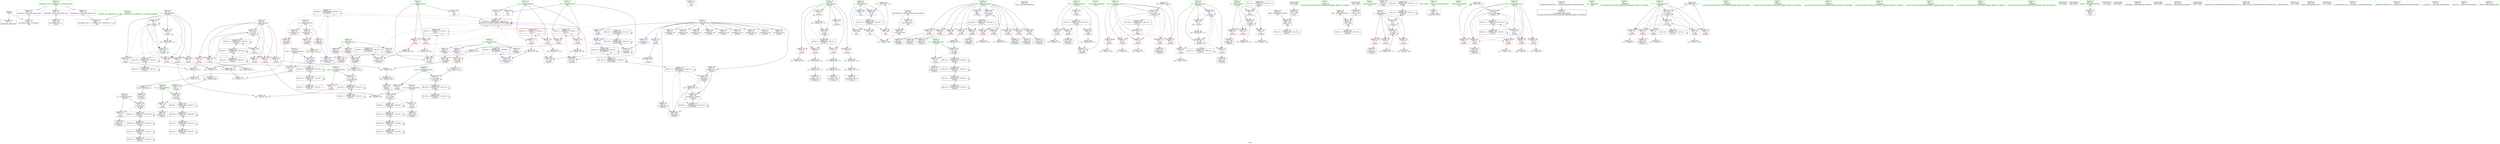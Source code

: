 digraph "SVFG" {
	label="SVFG";

	Node0x563e1600ffa0 [shape=record,color=grey,label="{NodeID: 0\nNullPtr}"];
	Node0x563e1600ffa0 -> Node0x563e16049000[style=solid];
	Node0x563e1600ffa0 -> Node0x563e1604b510[style=solid];
	Node0x563e160588f0 [shape=record,color=black,label="{NodeID: 277\n316 = PHI(288, 314, )\n}"];
	Node0x563e160588f0 -> Node0x563e16049f00[style=solid];
	Node0x563e1604b110 [shape=record,color=blue,label="{NodeID: 194\n11\<--9\nrb\<--\nGlob }"];
	Node0x563e1604b110 -> Node0x563e1606f610[style=dashed];
	Node0x563e16048300 [shape=record,color=purple,label="{NodeID: 111\n420\<--27\n\<--.str\nmain\n}"];
	Node0x563e16016ac0 [shape=record,color=green,label="{NodeID: 28\n59\<--60\ni\<--i_field_insensitive\n_Z5solvev\n}"];
	Node0x563e16016ac0 -> Node0x563e1604d440[style=solid];
	Node0x563e16016ac0 -> Node0x563e1604d510[style=solid];
	Node0x563e16016ac0 -> Node0x563e1604d5e0[style=solid];
	Node0x563e16016ac0 -> Node0x563e1604d6b0[style=solid];
	Node0x563e16016ac0 -> Node0x563e1604d780[style=solid];
	Node0x563e16016ac0 -> Node0x563e1604b610[style=solid];
	Node0x563e16016ac0 -> Node0x563e1604bbc0[style=solid];
	Node0x563e1605b710 [shape=record,color=grey,label="{NodeID: 305\n435 = Binary(434, 112, )\n}"];
	Node0x563e1605b710 -> Node0x563e160557d0[style=solid];
	Node0x563e1604c8c0 [shape=record,color=blue,label="{NodeID: 222\n79\<--243\nmx2\<--cond73\n_Z5solvev\n}"];
	Node0x563e1604c8c0 -> Node0x563e1604f730[style=dashed];
	Node0x563e1604c8c0 -> Node0x563e1604c8c0[style=dashed];
	Node0x563e1604c8c0 -> Node0x563e160732d0[style=dashed];
	Node0x563e1604e2e0 [shape=record,color=red,label="{NodeID: 139\n227\<--69\n\<--i49\n_Z5solvev\n}"];
	Node0x563e1604e2e0 -> Node0x563e16049880[style=solid];
	Node0x563e16048e00 [shape=record,color=green,label="{NodeID: 56\n425\<--426\nclock\<--clock_field_insensitive\n}"];
	Node0x563e160877e0 [shape=record,color=black,label="{NodeID: 416\nMR_10V_3 = PHI(MR_10V_4, MR_10V_2, )\npts\{62 \}\n}"];
	Node0x563e160877e0 -> Node0x563e1604d850[style=dashed];
	Node0x563e160877e0 -> Node0x563e1604d920[style=dashed];
	Node0x563e160877e0 -> Node0x563e1604d9f0[style=dashed];
	Node0x563e160877e0 -> Node0x563e1604c310[style=dashed];
	Node0x563e1604f9a0 [shape=record,color=red,label="{NodeID: 167\n268\<--83\n\<--x\n_Z5solvev\n}"];
	Node0x563e1604f9a0 -> Node0x563e16059910[style=solid];
	Node0x563e1604a580 [shape=record,color=black,label="{NodeID: 84\n342\<--341\nidxprom121\<--\n_Z5solvev\n}"];
	Node0x563e1603b5c0 [shape=record,color=green,label="{NodeID: 1\n7\<--1\n__dso_handle\<--dummyObj\nGlob }"];
	Node0x563e16073cd0 [shape=record,color=black,label="{NodeID: 361\nMR_32V_4 = PHI(MR_32V_5, MR_32V_3, )\npts\{84 \}\n}"];
	Node0x563e16073cd0 -> Node0x563e1604ca60[style=dashed];
	Node0x563e16073cd0 -> Node0x563e16073cd0[style=dashed];
	Node0x563e16073cd0 -> Node0x563e160831e0[style=dashed];
	Node0x563e16058e90 [shape=record,color=grey,label="{NodeID: 278\n370 = Binary(369, 112, )\n}"];
	Node0x563e16058e90 -> Node0x563e16055220[style=solid];
	Node0x563e1604b210 [shape=record,color=blue,label="{NodeID: 195\n13\<--9\nrk\<--\nGlob }"];
	Node0x563e1604b210 -> Node0x563e1606f610[style=dashed];
	Node0x563e160483d0 [shape=record,color=purple,label="{NodeID: 112\n447\<--29\nllvm.global_ctors_0\<--llvm.global_ctors\nGlob }"];
	Node0x563e160483d0 -> Node0x563e1604b310[style=solid];
	Node0x563e160468e0 [shape=record,color=green,label="{NodeID: 29\n61\<--62\ni16\<--i16_field_insensitive\n_Z5solvev\n}"];
	Node0x563e160468e0 -> Node0x563e1604d850[style=solid];
	Node0x563e160468e0 -> Node0x563e1604d920[style=solid];
	Node0x563e160468e0 -> Node0x563e1604d9f0[style=solid];
	Node0x563e160468e0 -> Node0x563e1604bc90[style=solid];
	Node0x563e160468e0 -> Node0x563e1604c310[style=solid];
	Node0x563e1605b890 [shape=record,color=grey,label="{NodeID: 306\n159 = cmp(158, 108, )\n}"];
	Node0x563e1604c990 [shape=record,color=blue,label="{NodeID: 223\n81\<--254\nmx3\<--cond80\n_Z5solvev\n}"];
	Node0x563e1604c990 -> Node0x563e1604f800[style=dashed];
	Node0x563e1604c990 -> Node0x563e1606c410[style=dashed];
	Node0x563e1604e3b0 [shape=record,color=red,label="{NodeID: 140\n238\<--69\n\<--i49\n_Z5solvev\n}"];
	Node0x563e1604e3b0 -> Node0x563e16049950[style=solid];
	Node0x563e16048f00 [shape=record,color=green,label="{NodeID: 57\n31\<--443\n_GLOBAL__sub_I_malcolm734_1_1.cpp\<--_GLOBAL__sub_I_malcolm734_1_1.cpp_field_insensitive\n}"];
	Node0x563e16048f00 -> Node0x563e1604b410[style=solid];
	Node0x563e16087ce0 [shape=record,color=black,label="{NodeID: 417\nMR_12V_2 = PHI(MR_12V_4, MR_12V_1, )\npts\{64 \}\n}"];
	Node0x563e16087ce0 -> Node0x563e1604bd60[style=dashed];
	Node0x563e1604fa70 [shape=record,color=red,label="{NodeID: 168\n284\<--83\n\<--x\n_Z5solvev\n}"];
	Node0x563e1604fa70 -> Node0x563e1605bd10[style=solid];
	Node0x563e1604a650 [shape=record,color=black,label="{NodeID: 85\n427\<--424\nconv\<--call2\nmain\n}"];
	Node0x563e1604a650 -> Node0x563e16055630[style=solid];
	Node0x563e1603e9e0 [shape=record,color=green,label="{NodeID: 2\n9\<--1\n\<--dummyObj\nCan only get source location for instruction, argument, global var or function.}"];
	Node0x563e160741d0 [shape=record,color=black,label="{NodeID: 362\nMR_34V_4 = PHI(MR_34V_5, MR_34V_3, )\npts\{86 \}\n}"];
	Node0x563e160741d0 -> Node0x563e160741d0[style=dashed];
	Node0x563e160741d0 -> Node0x563e160764d0[style=dashed];
	Node0x563e160741d0 -> Node0x563e160836e0[style=dashed];
	Node0x563e16059010 [shape=record,color=grey,label="{NodeID: 279\n350 = Binary(349, 112, )\n}"];
	Node0x563e16059010 -> Node0x563e16054ee0[style=solid];
	Node0x563e1604b310 [shape=record,color=blue,label="{NodeID: 196\n447\<--30\nllvm.global_ctors_0\<--\nGlob }"];
	Node0x563e160484d0 [shape=record,color=purple,label="{NodeID: 113\n448\<--29\nllvm.global_ctors_1\<--llvm.global_ctors\nGlob }"];
	Node0x563e160484d0 -> Node0x563e1604b410[style=solid];
	Node0x563e16046970 [shape=record,color=green,label="{NodeID: 30\n63\<--64\nj\<--j_field_insensitive\n_Z5solvev\n}"];
	Node0x563e16046970 -> Node0x563e1604dac0[style=solid];
	Node0x563e16046970 -> Node0x563e1604db90[style=solid];
	Node0x563e16046970 -> Node0x563e1604dc60[style=solid];
	Node0x563e16046970 -> Node0x563e1604bd60[style=solid];
	Node0x563e16046970 -> Node0x563e1604c240[style=solid];
	Node0x563e1605ba10 [shape=record,color=grey,label="{NodeID: 307\n211 = cmp(210, 108, )\n}"];
	Node0x563e1604ca60 [shape=record,color=blue,label="{NodeID: 224\n83\<--9\nx\<--\n_Z5solvev\n}"];
	Node0x563e1604ca60 -> Node0x563e1604f8d0[style=dashed];
	Node0x563e1604ca60 -> Node0x563e1604f9a0[style=dashed];
	Node0x563e1604ca60 -> Node0x563e1604fa70[style=dashed];
	Node0x563e1604ca60 -> Node0x563e1604fb40[style=dashed];
	Node0x563e1604ca60 -> Node0x563e1604fc10[style=dashed];
	Node0x563e1604ca60 -> Node0x563e1604ca60[style=dashed];
	Node0x563e1604ca60 -> Node0x563e16054fb0[style=dashed];
	Node0x563e1604ca60 -> Node0x563e16073cd0[style=dashed];
	Node0x563e1604e480 [shape=record,color=red,label="{NodeID: 141\n249\<--69\n\<--i49\n_Z5solvev\n}"];
	Node0x563e1604e480 -> Node0x563e16049a20[style=solid];
	Node0x563e16049000 [shape=record,color=black,label="{NodeID: 58\n2\<--3\ndummyVal\<--dummyVal\n}"];
	Node0x563e160881e0 [shape=record,color=black,label="{NodeID: 418\nMR_14V_2 = PHI(MR_14V_3, MR_14V_1, )\npts\{66 \}\n}"];
	Node0x563e160881e0 -> Node0x563e1604be30[style=dashed];
	Node0x563e160881e0 -> Node0x563e160881e0[style=dashed];
	Node0x563e1604fb40 [shape=record,color=red,label="{NodeID: 169\n311\<--83\n\<--x\n_Z5solvev\n}"];
	Node0x563e1604fb40 -> Node0x563e1605a210[style=solid];
	Node0x563e1604a720 [shape=record,color=black,label="{NodeID: 86\n431\<--430\nconv4\<--call3\nmain\n}"];
	Node0x563e1604a720 -> Node0x563e16055700[style=solid];
	Node0x563e160417c0 [shape=record,color=green,label="{NodeID: 3\n25\<--1\n_ZSt3cin\<--dummyObj\nGlob }"];
	Node0x563e160746d0 [shape=record,color=black,label="{NodeID: 363\nMR_36V_4 = PHI(MR_36V_5, MR_36V_3, )\npts\{88 \}\n}"];
	Node0x563e160746d0 -> Node0x563e160746d0[style=dashed];
	Node0x563e160746d0 -> Node0x563e160769d0[style=dashed];
	Node0x563e160746d0 -> Node0x563e16083be0[style=dashed];
	Node0x563e16059190 [shape=record,color=grey,label="{NodeID: 280\n355 = Binary(354, 112, )\n}"];
	Node0x563e16059190 -> Node0x563e16054fb0[style=solid];
	Node0x563e1604b410 [shape=record,color=blue,label="{NodeID: 197\n448\<--31\nllvm.global_ctors_1\<--_GLOBAL__sub_I_malcolm734_1_1.cpp\nGlob }"];
	Node0x563e160485d0 [shape=record,color=purple,label="{NodeID: 114\n449\<--29\nllvm.global_ctors_2\<--llvm.global_ctors\nGlob }"];
	Node0x563e160485d0 -> Node0x563e1604b510[style=solid];
	Node0x563e16046a00 [shape=record,color=green,label="{NodeID: 31\n65\<--66\nz\<--z_field_insensitive\n_Z5solvev\n}"];
	Node0x563e16046a00 -> Node0x563e1604dd30[style=solid];
	Node0x563e16046a00 -> Node0x563e1604de00[style=solid];
	Node0x563e16046a00 -> Node0x563e1604ded0[style=solid];
	Node0x563e16046a00 -> Node0x563e1604be30[style=solid];
	Node0x563e16046a00 -> Node0x563e1604c170[style=solid];
	Node0x563e1605bb90 [shape=record,color=grey,label="{NodeID: 308\n278 = cmp(277, 9, )\n}"];
	Node0x563e1604cb30 [shape=record,color=blue,label="{NodeID: 225\n85\<--9\ny\<--\n_Z5solvev\n}"];
	Node0x563e1604cb30 -> Node0x563e1604fce0[style=dashed];
	Node0x563e1604cb30 -> Node0x563e1604fdb0[style=dashed];
	Node0x563e1604cb30 -> Node0x563e1604fe80[style=dashed];
	Node0x563e1604cb30 -> Node0x563e1604ff50[style=dashed];
	Node0x563e1604cb30 -> Node0x563e16050020[style=dashed];
	Node0x563e1604cb30 -> Node0x563e16054ee0[style=dashed];
	Node0x563e1604cb30 -> Node0x563e160764d0[style=dashed];
	Node0x563e1604e550 [shape=record,color=red,label="{NodeID: 142\n274\<--69\n\<--i49\n_Z5solvev\n}"];
	Node0x563e1604e550 -> Node0x563e16059a90[style=solid];
	Node0x563e16049100 [shape=record,color=black,label="{NodeID: 59\n399\<--9\nmain_ret\<--\nmain\n}"];
	Node0x563e160886e0 [shape=record,color=black,label="{NodeID: 419\nMR_16V_2 = PHI(MR_16V_3, MR_16V_1, )\npts\{68 \}\n}"];
	Node0x563e160886e0 -> Node0x563e16086de0[style=dashed];
	Node0x563e1604fc10 [shape=record,color=red,label="{NodeID: 170\n354\<--83\n\<--x\n_Z5solvev\n}"];
	Node0x563e1604fc10 -> Node0x563e16059190[style=solid];
	Node0x563e1604a7f0 [shape=record,color=purple,label="{NodeID: 87\n40\<--4\n\<--_ZStL8__ioinit\n__cxx_global_var_init\n}"];
	Node0x563e16013fd0 [shape=record,color=green,label="{NodeID: 4\n26\<--1\n_ZSt4cout\<--dummyObj\nGlob }"];
	Node0x563e16074bd0 [shape=record,color=black,label="{NodeID: 364\nMR_38V_4 = PHI(MR_38V_5, MR_38V_3, )\npts\{90 \}\n}"];
	Node0x563e16074bd0 -> Node0x563e16074bd0[style=dashed];
	Node0x563e16074bd0 -> Node0x563e16076ed0[style=dashed];
	Node0x563e16074bd0 -> Node0x563e160840e0[style=dashed];
	Node0x563e16059310 [shape=record,color=grey,label="{NodeID: 281\n360 = Binary(359, 112, )\n}"];
	Node0x563e16059310 -> Node0x563e16055080[style=solid];
	Node0x563e1604b510 [shape=record,color=blue, style = dotted,label="{NodeID: 198\n449\<--3\nllvm.global_ctors_2\<--dummyVal\nGlob }"];
	Node0x563e1604cf60 [shape=record,color=red,label="{NodeID: 115\n106\<--8\n\<--ra\n_Z5solvev\n}"];
	Node0x563e1604cf60 -> Node0x563e1605a390[style=solid];
	Node0x563e16046a90 [shape=record,color=green,label="{NodeID: 32\n67\<--68\nl\<--l_field_insensitive\n_Z5solvev\n}"];
	Node0x563e16046a90 -> Node0x563e1604dfa0[style=solid];
	Node0x563e16046a90 -> Node0x563e1604e070[style=solid];
	Node0x563e16046a90 -> Node0x563e1604e140[style=solid];
	Node0x563e16046a90 -> Node0x563e1604bf00[style=solid];
	Node0x563e16046a90 -> Node0x563e1604c0a0[style=solid];
	Node0x563e1605bd10 [shape=record,color=grey,label="{NodeID: 309\n285 = cmp(283, 284, )\n}"];
	Node0x563e1605bd10 -> Node0x563e15c98590[style=solid];
	Node0x563e1604cc00 [shape=record,color=blue,label="{NodeID: 226\n87\<--275\nni\<--add\n_Z5solvev\n}"];
	Node0x563e1604cc00 -> Node0x563e160500f0[style=dashed];
	Node0x563e1604cc00 -> Node0x563e16021770[style=dashed];
	Node0x563e1604e620 [shape=record,color=red,label="{NodeID: 143\n280\<--69\n\<--i49\n_Z5solvev\n}"];
	Node0x563e1604e620 -> Node0x563e16049af0[style=solid];
	Node0x563e160491d0 [shape=record,color=black,label="{NodeID: 60\n42\<--43\n\<--_ZNSt8ios_base4InitD1Ev\nCan only get source location for instruction, argument, global var or function.}"];
	Node0x563e1606c410 [shape=record,color=black,label="{NodeID: 337\nMR_30V_5 = PHI(MR_30V_6, MR_30V_4, )\npts\{82 \}\n}"];
	Node0x563e1606c410 -> Node0x563e1604c990[style=dashed];
	Node0x563e1606c410 -> Node0x563e1606c410[style=dashed];
	Node0x563e1606c410 -> Node0x563e16052100[style=dashed];
	Node0x563e1604fce0 [shape=record,color=red,label="{NodeID: 171\n264\<--85\n\<--y\n_Z5solvev\n}"];
	Node0x563e1604fce0 -> Node0x563e1605cf10[style=solid];
	Node0x563e1604a8c0 [shape=record,color=purple,label="{NodeID: 88\n114\<--15\narrayidx\<--a\n_Z5solvev\n}"];
	Node0x563e1604a8c0 -> Node0x563e1604b6e0[style=solid];
	Node0x563e16015270 [shape=record,color=green,label="{NodeID: 5\n27\<--1\n.str\<--dummyObj\nGlob }"];
	Node0x563e160750d0 [shape=record,color=black,label="{NodeID: 365\nMR_40V_4 = PHI(MR_40V_5, MR_40V_3, )\npts\{92 \}\n}"];
	Node0x563e160750d0 -> Node0x563e160750d0[style=dashed];
	Node0x563e160750d0 -> Node0x563e160773d0[style=dashed];
	Node0x563e160750d0 -> Node0x563e160845e0[style=dashed];
	Node0x563e16059490 [shape=record,color=grey,label="{NodeID: 282\n375 = Binary(374, 112, )\n}"];
	Node0x563e16059490 -> Node0x563e160552f0[style=solid];
	Node0x563e1604b610 [shape=record,color=blue,label="{NodeID: 199\n59\<--9\ni\<--\n_Z5solvev\n}"];
	Node0x563e1604b610 -> Node0x563e16070fd0[style=dashed];
	Node0x563e1604d030 [shape=record,color=red,label="{NodeID: 116\n116\<--8\n\<--ra\n_Z5solvev\n}"];
	Node0x563e1604d030 -> Node0x563e1605ab10[style=solid];
	Node0x563e16046b20 [shape=record,color=green,label="{NodeID: 33\n69\<--70\ni49\<--i49_field_insensitive\n_Z5solvev\n}"];
	Node0x563e16046b20 -> Node0x563e1604e210[style=solid];
	Node0x563e16046b20 -> Node0x563e1604e2e0[style=solid];
	Node0x563e16046b20 -> Node0x563e1604e3b0[style=solid];
	Node0x563e16046b20 -> Node0x563e1604e480[style=solid];
	Node0x563e16046b20 -> Node0x563e1604e550[style=solid];
	Node0x563e16046b20 -> Node0x563e1604e620[style=solid];
	Node0x563e16046b20 -> Node0x563e1604e6f0[style=solid];
	Node0x563e16046b20 -> Node0x563e1604e7c0[style=solid];
	Node0x563e16046b20 -> Node0x563e1604e890[style=solid];
	Node0x563e16046b20 -> Node0x563e1604e960[style=solid];
	Node0x563e16046b20 -> Node0x563e1604c4b0[style=solid];
	Node0x563e16046b20 -> Node0x563e160552f0[style=solid];
	Node0x563e1605be90 [shape=record,color=grey,label="{NodeID: 310\n272 = cmp(270, 271, )\n}"];
	Node0x563e1604ccd0 [shape=record,color=blue,label="{NodeID: 227\n89\<--289\nnj\<--conv\n_Z5solvev\n}"];
	Node0x563e1604ccd0 -> Node0x563e160501c0[style=dashed];
	Node0x563e1604ccd0 -> Node0x563e16069d10[style=dashed];
	Node0x563e1604e6f0 [shape=record,color=red,label="{NodeID: 144\n294\<--69\n\<--i49\n_Z5solvev\n}"];
	Node0x563e1604e6f0 -> Node0x563e16049c90[style=solid];
	Node0x563e160492d0 [shape=record,color=black,label="{NodeID: 61\n113\<--111\nidxprom\<--sub3\n_Z5solvev\n}"];
	Node0x563e1604fdb0 [shape=record,color=red,label="{NodeID: 172\n269\<--85\n\<--y\n_Z5solvev\n}"];
	Node0x563e1604fdb0 -> Node0x563e16059910[style=solid];
	Node0x563e1604a990 [shape=record,color=purple,label="{NodeID: 89\n229\<--15\narrayidx66\<--a\n_Z5solvev\n}"];
	Node0x563e1604a990 -> Node0x563e16050430[style=solid];
	Node0x563e16015300 [shape=record,color=green,label="{NodeID: 6\n30\<--1\n\<--dummyObj\nCan only get source location for instruction, argument, global var or function.}"];
	Node0x563e160755d0 [shape=record,color=black,label="{NodeID: 366\nMR_42V_4 = PHI(MR_42V_5, MR_42V_3, )\npts\{94 \}\n}"];
	Node0x563e160755d0 -> Node0x563e160755d0[style=dashed];
	Node0x563e160755d0 -> Node0x563e160778d0[style=dashed];
	Node0x563e160755d0 -> Node0x563e16084ae0[style=dashed];
	Node0x563e16059610 [shape=record,color=grey,label="{NodeID: 283\n365 = Binary(364, 112, )\n}"];
	Node0x563e16059610 -> Node0x563e16055150[style=solid];
	Node0x563e1604b6e0 [shape=record,color=blue,label="{NodeID: 200\n114\<--107\narrayidx\<--rem\n_Z5solvev\n}"];
	Node0x563e1604b6e0 -> Node0x563e160714d0[style=dashed];
	Node0x563e1604d100 [shape=record,color=red,label="{NodeID: 117\n119\<--11\n\<--rb\n_Z5solvev\n}"];
	Node0x563e1604d100 -> Node0x563e1605a990[style=solid];
	Node0x563e16046bb0 [shape=record,color=green,label="{NodeID: 34\n71\<--72\nj53\<--j53_field_insensitive\n_Z5solvev\n}"];
	Node0x563e16046bb0 -> Node0x563e1604ea30[style=solid];
	Node0x563e16046bb0 -> Node0x563e1604eb00[style=solid];
	Node0x563e16046bb0 -> Node0x563e1604ebd0[style=solid];
	Node0x563e16046bb0 -> Node0x563e1604eca0[style=solid];
	Node0x563e16046bb0 -> Node0x563e1604ed70[style=solid];
	Node0x563e16046bb0 -> Node0x563e1604c580[style=solid];
	Node0x563e16046bb0 -> Node0x563e16055220[style=solid];
	Node0x563e1605c010 [shape=record,color=grey,label="{NodeID: 311\n299 = cmp(297, 298, )\n}"];
	Node0x563e1605c010 -> Node0x563e16057810[style=solid];
	Node0x563e1604cda0 [shape=record,color=blue,label="{NodeID: 228\n91\<--302\nnk\<--conv98\n_Z5solvev\n}"];
	Node0x563e1604cda0 -> Node0x563e16050290[style=dashed];
	Node0x563e1604cda0 -> Node0x563e1606a210[style=dashed];
	Node0x563e1604e7c0 [shape=record,color=red,label="{NodeID: 145\n307\<--69\n\<--i49\n_Z5solvev\n}"];
	Node0x563e1604e7c0 -> Node0x563e16049e30[style=solid];
	Node0x563e160493a0 [shape=record,color=black,label="{NodeID: 62\n124\<--123\nidxprom7\<--sub6\n_Z5solvev\n}"];
	Node0x563e1604fe80 [shape=record,color=red,label="{NodeID: 173\n298\<--85\n\<--y\n_Z5solvev\n}"];
	Node0x563e1604fe80 -> Node0x563e1605c010[style=solid];
	Node0x563e1604aa60 [shape=record,color=purple,label="{NodeID: 90\n282\<--15\narrayidx90\<--a\n_Z5solvev\n}"];
	Node0x563e1604aa60 -> Node0x563e160506a0[style=solid];
	Node0x563e16015390 [shape=record,color=green,label="{NodeID: 7\n104\<--1\n\<--dummyObj\nCan only get source location for instruction, argument, global var or function.}"];
	Node0x563e16075ad0 [shape=record,color=black,label="{NodeID: 367\nMR_50V_10 = PHI(MR_50V_11, MR_50V_9, )\npts\{240000 \}\n}"];
	Node0x563e16075ad0 -> Node0x563e16075ad0[style=dashed];
	Node0x563e16075ad0 -> Node0x563e16077dd0[style=dashed];
	Node0x563e16075ad0 -> Node0x563e16084fe0[style=dashed];
	Node0x563e16059790 [shape=record,color=grey,label="{NodeID: 284\n182 = Binary(181, 112, )\n}"];
	Node0x563e16059790 -> Node0x563e1604c0a0[style=solid];
	Node0x563e1604b7b0 [shape=record,color=blue,label="{NodeID: 201\n8\<--117\nra\<--div\n_Z5solvev\n}"];
	Node0x563e1604b7b0 -> Node0x563e160700d0[style=dashed];
	Node0x563e1604d1d0 [shape=record,color=red,label="{NodeID: 118\n127\<--11\n\<--rb\n_Z5solvev\n}"];
	Node0x563e1604d1d0 -> Node0x563e1605af90[style=solid];
	Node0x563e16046c40 [shape=record,color=green,label="{NodeID: 35\n73\<--74\nz57\<--z57_field_insensitive\n_Z5solvev\n}"];
	Node0x563e16046c40 -> Node0x563e1604ee40[style=solid];
	Node0x563e16046c40 -> Node0x563e1604ef10[style=solid];
	Node0x563e16046c40 -> Node0x563e1604efe0[style=solid];
	Node0x563e16046c40 -> Node0x563e1604f0b0[style=solid];
	Node0x563e16046c40 -> Node0x563e1604f180[style=solid];
	Node0x563e16046c40 -> Node0x563e1604c650[style=solid];
	Node0x563e16046c40 -> Node0x563e16055150[style=solid];
	Node0x563e16080ee0 [shape=record,color=black,label="{NodeID: 395\nMR_18V_3 = PHI(MR_18V_4, MR_18V_2, )\npts\{70 \}\n}"];
	Node0x563e16080ee0 -> Node0x563e1604e210[style=dashed];
	Node0x563e16080ee0 -> Node0x563e1604e2e0[style=dashed];
	Node0x563e16080ee0 -> Node0x563e1604e3b0[style=dashed];
	Node0x563e16080ee0 -> Node0x563e1604e480[style=dashed];
	Node0x563e16080ee0 -> Node0x563e1604e550[style=dashed];
	Node0x563e16080ee0 -> Node0x563e1604e620[style=dashed];
	Node0x563e16080ee0 -> Node0x563e1604e6f0[style=dashed];
	Node0x563e16080ee0 -> Node0x563e1604e7c0[style=dashed];
	Node0x563e16080ee0 -> Node0x563e1604e890[style=dashed];
	Node0x563e16080ee0 -> Node0x563e1604e960[style=dashed];
	Node0x563e16080ee0 -> Node0x563e160552f0[style=dashed];
	Node0x563e1605c190 [shape=record,color=grey,label="{NodeID: 312\n305 = cmp(304, 9, )\n}"];
	Node0x563e1604ce70 [shape=record,color=blue,label="{NodeID: 229\n93\<--317\nnl\<--conv106\n_Z5solvev\n}"];
	Node0x563e1604ce70 -> Node0x563e16050360[style=dashed];
	Node0x563e1604ce70 -> Node0x563e1606af20[style=dashed];
	Node0x563e1604e890 [shape=record,color=red,label="{NodeID: 146\n319\<--69\n\<--i49\n_Z5solvev\n}"];
	Node0x563e1604e890 -> Node0x563e16049fd0[style=solid];
	Node0x563e16049470 [shape=record,color=black,label="{NodeID: 63\n135\<--134\nidxprom13\<--sub12\n_Z5solvev\n}"];
	Node0x563e1604ff50 [shape=record,color=red,label="{NodeID: 174\n312\<--85\n\<--y\n_Z5solvev\n}"];
	Node0x563e1604ff50 -> Node0x563e1605a210[style=solid];
	Node0x563e1604ab30 [shape=record,color=purple,label="{NodeID: 91\n125\<--17\narrayidx8\<--b\n_Z5solvev\n}"];
	Node0x563e1604ab30 -> Node0x563e1604b880[style=solid];
	Node0x563e16015420 [shape=record,color=green,label="{NodeID: 8\n108\<--1\n\<--dummyObj\nCan only get source location for instruction, argument, global var or function.}"];
	Node0x563e16059910 [shape=record,color=grey,label="{NodeID: 285\n270 = Binary(268, 269, )\n}"];
	Node0x563e16059910 -> Node0x563e1605be90[style=solid];
	Node0x563e1604b880 [shape=record,color=blue,label="{NodeID: 202\n125\<--120\narrayidx8\<--rem4\n_Z5solvev\n}"];
	Node0x563e1604b880 -> Node0x563e160719d0[style=dashed];
	Node0x563e1604d2a0 [shape=record,color=red,label="{NodeID: 119\n130\<--13\n\<--rk\n_Z5solvev\n}"];
	Node0x563e1604d2a0 -> Node0x563e1605b410[style=solid];
	Node0x563e16046d10 [shape=record,color=green,label="{NodeID: 36\n75\<--76\nl61\<--l61_field_insensitive\n_Z5solvev\n}"];
	Node0x563e16046d10 -> Node0x563e1604f250[style=solid];
	Node0x563e16046d10 -> Node0x563e1604f320[style=solid];
	Node0x563e16046d10 -> Node0x563e1604f3f0[style=solid];
	Node0x563e16046d10 -> Node0x563e1604f4c0[style=solid];
	Node0x563e16046d10 -> Node0x563e1604f590[style=solid];
	Node0x563e16046d10 -> Node0x563e1604c720[style=solid];
	Node0x563e16046d10 -> Node0x563e16055080[style=solid];
	Node0x563e160813e0 [shape=record,color=black,label="{NodeID: 396\nMR_20V_2 = PHI(MR_20V_4, MR_20V_1, )\npts\{72 \}\n}"];
	Node0x563e160813e0 -> Node0x563e1604c580[style=dashed];
	Node0x563e1605c310 [shape=record,color=grey,label="{NodeID: 313\n149 = cmp(148, 104, )\n}"];
	Node0x563e16054e10 [shape=record,color=blue,label="{NodeID: 230\n343\<--345\narrayidx122\<--add123\n_Z5solvev\n}"];
	Node0x563e16054e10 -> Node0x563e160796d0[style=dashed];
	Node0x563e1604e960 [shape=record,color=red,label="{NodeID: 147\n374\<--69\n\<--i49\n_Z5solvev\n}"];
	Node0x563e1604e960 -> Node0x563e16059490[style=solid];
	Node0x563e16049540 [shape=record,color=black,label="{NodeID: 64\n167\<--166\nidxprom29\<--\n_Z5solvev\n}"];
	Node0x563e16050020 [shape=record,color=red,label="{NodeID: 175\n349\<--85\n\<--y\n_Z5solvev\n}"];
	Node0x563e16050020 -> Node0x563e16059010[style=solid];
	Node0x563e1604ac00 [shape=record,color=purple,label="{NodeID: 92\n240\<--17\narrayidx71\<--b\n_Z5solvev\n}"];
	Node0x563e1604ac00 -> Node0x563e16050500[style=solid];
	Node0x563e16010180 [shape=record,color=green,label="{NodeID: 9\n112\<--1\n\<--dummyObj\nCan only get source location for instruction, argument, global var or function.}"];
	Node0x563e160764d0 [shape=record,color=black,label="{NodeID: 369\nMR_34V_6 = PHI(MR_34V_8, MR_34V_5, )\npts\{86 \}\n}"];
	Node0x563e160764d0 -> Node0x563e1604cb30[style=dashed];
	Node0x563e160764d0 -> Node0x563e160741d0[style=dashed];
	Node0x563e160764d0 -> Node0x563e160764d0[style=dashed];
	Node0x563e16059a90 [shape=record,color=grey,label="{NodeID: 286\n275 = Binary(274, 112, )\n}"];
	Node0x563e16059a90 -> Node0x563e1604cc00[style=solid];
	Node0x563e1604b950 [shape=record,color=blue,label="{NodeID: 203\n11\<--128\nrb\<--div9\n_Z5solvev\n}"];
	Node0x563e1604b950 -> Node0x563e160705d0[style=dashed];
	Node0x563e1604d370 [shape=record,color=red,label="{NodeID: 120\n138\<--13\n\<--rk\n_Z5solvev\n}"];
	Node0x563e1604d370 -> Node0x563e1605b590[style=solid];
	Node0x563e16046de0 [shape=record,color=green,label="{NodeID: 37\n77\<--78\nmx1\<--mx1_field_insensitive\n_Z5solvev\n}"];
	Node0x563e16046de0 -> Node0x563e1604f660[style=solid];
	Node0x563e16046de0 -> Node0x563e1604c7f0[style=solid];
	Node0x563e160818e0 [shape=record,color=black,label="{NodeID: 397\nMR_22V_2 = PHI(MR_22V_3, MR_22V_1, )\npts\{74 \}\n}"];
	Node0x563e160818e0 -> Node0x563e1604c650[style=dashed];
	Node0x563e160818e0 -> Node0x563e160818e0[style=dashed];
	Node0x563e1605c490 [shape=record,color=grey,label="{NodeID: 314\n206 = cmp(205, 104, )\n}"];
	Node0x563e16054ee0 [shape=record,color=blue,label="{NodeID: 231\n85\<--350\ny\<--inc125\n_Z5solvev\n}"];
	Node0x563e16054ee0 -> Node0x563e1604fce0[style=dashed];
	Node0x563e16054ee0 -> Node0x563e1604fdb0[style=dashed];
	Node0x563e16054ee0 -> Node0x563e1604fe80[style=dashed];
	Node0x563e16054ee0 -> Node0x563e1604ff50[style=dashed];
	Node0x563e16054ee0 -> Node0x563e16050020[style=dashed];
	Node0x563e16054ee0 -> Node0x563e16054ee0[style=dashed];
	Node0x563e16054ee0 -> Node0x563e160764d0[style=dashed];
	Node0x563e1604ea30 [shape=record,color=red,label="{NodeID: 148\n210\<--71\n\<--j53\n_Z5solvev\n}"];
	Node0x563e1604ea30 -> Node0x563e1605ba10[style=solid];
	Node0x563e16049610 [shape=record,color=black,label="{NodeID: 65\n170\<--169\nidxprom31\<--\n_Z5solvev\n}"];
	Node0x563e160500f0 [shape=record,color=red,label="{NodeID: 176\n332\<--87\n\<--ni\n_Z5solvev\n}"];
	Node0x563e160500f0 -> Node0x563e1604a310[style=solid];
	Node0x563e1604acd0 [shape=record,color=purple,label="{NodeID: 93\n296\<--17\narrayidx95\<--b\n_Z5solvev\n}"];
	Node0x563e1604acd0 -> Node0x563e16050770[style=solid];
	Node0x563e16010210 [shape=record,color=green,label="{NodeID: 10\n179\<--1\n\<--dummyObj\nCan only get source location for instruction, argument, global var or function.}"];
	Node0x563e160769d0 [shape=record,color=black,label="{NodeID: 370\nMR_36V_6 = PHI(MR_36V_7, MR_36V_5, )\npts\{88 \}\n}"];
	Node0x563e160769d0 -> Node0x563e16021770[style=dashed];
	Node0x563e160769d0 -> Node0x563e160746d0[style=dashed];
	Node0x563e160769d0 -> Node0x563e160769d0[style=dashed];
	Node0x563e16059c10 [shape=record,color=grey,label="{NodeID: 287\n192 = Binary(191, 112, )\n}"];
	Node0x563e16059c10 -> Node0x563e1604c240[style=solid];
	Node0x563e1604ba20 [shape=record,color=blue,label="{NodeID: 204\n136\<--131\narrayidx14\<--rem10\n_Z5solvev\n}"];
	Node0x563e1604ba20 -> Node0x563e16071ed0[style=dashed];
	Node0x563e1604d440 [shape=record,color=red,label="{NodeID: 121\n102\<--59\n\<--i\n_Z5solvev\n}"];
	Node0x563e1604d440 -> Node0x563e1605ca90[style=solid];
	Node0x563e16046eb0 [shape=record,color=green,label="{NodeID: 38\n79\<--80\nmx2\<--mx2_field_insensitive\n_Z5solvev\n}"];
	Node0x563e16046eb0 -> Node0x563e1604f730[style=solid];
	Node0x563e16046eb0 -> Node0x563e1604c8c0[style=solid];
	Node0x563e16081de0 [shape=record,color=black,label="{NodeID: 398\nMR_24V_2 = PHI(MR_24V_3, MR_24V_1, )\npts\{76 \}\n}"];
	Node0x563e16081de0 -> Node0x563e160728d0[style=dashed];
	Node0x563e16081de0 -> Node0x563e16081de0[style=dashed];
	Node0x563e1605c610 [shape=record,color=grey,label="{NodeID: 315\n292 = cmp(291, 9, )\n}"];
	Node0x563e16054fb0 [shape=record,color=blue,label="{NodeID: 232\n83\<--355\nx\<--inc128\n_Z5solvev\n}"];
	Node0x563e16054fb0 -> Node0x563e1604f8d0[style=dashed];
	Node0x563e16054fb0 -> Node0x563e1604f9a0[style=dashed];
	Node0x563e16054fb0 -> Node0x563e1604fa70[style=dashed];
	Node0x563e16054fb0 -> Node0x563e1604fb40[style=dashed];
	Node0x563e16054fb0 -> Node0x563e1604fc10[style=dashed];
	Node0x563e16054fb0 -> Node0x563e1604ca60[style=dashed];
	Node0x563e16054fb0 -> Node0x563e16054fb0[style=dashed];
	Node0x563e16054fb0 -> Node0x563e16073cd0[style=dashed];
	Node0x563e1604eb00 [shape=record,color=red,label="{NodeID: 149\n223\<--71\n\<--j53\n_Z5solvev\n}"];
	Node0x563e1604eb00 -> Node0x563e1605d810[style=solid];
	Node0x563e160496e0 [shape=record,color=black,label="{NodeID: 66\n173\<--172\nidxprom33\<--\n_Z5solvev\n}"];
	Node0x563e160501c0 [shape=record,color=red,label="{NodeID: 177\n335\<--89\n\<--nj\n_Z5solvev\n}"];
	Node0x563e160501c0 -> Node0x563e1604a3e0[style=solid];
	Node0x563e1604ada0 [shape=record,color=purple,label="{NodeID: 94\n136\<--19\narrayidx14\<--k\n_Z5solvev\n}"];
	Node0x563e1604ada0 -> Node0x563e1604ba20[style=solid];
	Node0x563e160102a0 [shape=record,color=green,label="{NodeID: 11\n202\<--1\n\<--dummyObj\nCan only get source location for instruction, argument, global var or function.}"];
	Node0x563e16076ed0 [shape=record,color=black,label="{NodeID: 371\nMR_38V_6 = PHI(MR_38V_7, MR_38V_5, )\npts\{90 \}\n}"];
	Node0x563e16076ed0 -> Node0x563e16069d10[style=dashed];
	Node0x563e16076ed0 -> Node0x563e16074bd0[style=dashed];
	Node0x563e16076ed0 -> Node0x563e16076ed0[style=dashed];
	Node0x563e16059d90 [shape=record,color=grey,label="{NodeID: 288\n143 = Binary(142, 112, )\n}"];
	Node0x563e16059d90 -> Node0x563e1604bbc0[style=solid];
	Node0x563e1604baf0 [shape=record,color=blue,label="{NodeID: 205\n13\<--139\nrk\<--div15\n_Z5solvev\n}"];
	Node0x563e1604baf0 -> Node0x563e16070ad0[style=dashed];
	Node0x563e1604d510 [shape=record,color=red,label="{NodeID: 122\n109\<--59\n\<--i\n_Z5solvev\n}"];
	Node0x563e1604d510 -> Node0x563e1605a510[style=solid];
	Node0x563e16046f80 [shape=record,color=green,label="{NodeID: 39\n81\<--82\nmx3\<--mx3_field_insensitive\n_Z5solvev\n}"];
	Node0x563e16046f80 -> Node0x563e1604f800[style=solid];
	Node0x563e16046f80 -> Node0x563e1604c990[style=solid];
	Node0x563e160822e0 [shape=record,color=black,label="{NodeID: 399\nMR_26V_2 = PHI(MR_26V_3, MR_26V_1, )\npts\{78 \}\n}"];
	Node0x563e160822e0 -> Node0x563e16072dd0[style=dashed];
	Node0x563e160822e0 -> Node0x563e160822e0[style=dashed];
	Node0x563e1605c790 [shape=record,color=grey,label="{NodeID: 316\n154 = cmp(153, 108, )\n}"];
	Node0x563e16055080 [shape=record,color=blue,label="{NodeID: 233\n75\<--360\nl61\<--inc131\n_Z5solvev\n}"];
	Node0x563e16055080 -> Node0x563e1604f250[style=dashed];
	Node0x563e16055080 -> Node0x563e1604f320[style=dashed];
	Node0x563e16055080 -> Node0x563e1604f3f0[style=dashed];
	Node0x563e16055080 -> Node0x563e1604f4c0[style=dashed];
	Node0x563e16055080 -> Node0x563e1604f590[style=dashed];
	Node0x563e16055080 -> Node0x563e16055080[style=dashed];
	Node0x563e16055080 -> Node0x563e160728d0[style=dashed];
	Node0x563e1604ebd0 [shape=record,color=red,label="{NodeID: 150\n277\<--71\n\<--j53\n_Z5solvev\n}"];
	Node0x563e1604ebd0 -> Node0x563e1605bb90[style=solid];
	Node0x563e160497b0 [shape=record,color=black,label="{NodeID: 67\n176\<--175\nidxprom35\<--\n_Z5solvev\n}"];
	Node0x563e16050290 [shape=record,color=red,label="{NodeID: 178\n338\<--91\n\<--nk\n_Z5solvev\n}"];
	Node0x563e16050290 -> Node0x563e1604a4b0[style=solid];
	Node0x563e1604ae70 [shape=record,color=purple,label="{NodeID: 95\n251\<--19\narrayidx78\<--k\n_Z5solvev\n}"];
	Node0x563e1604ae70 -> Node0x563e160505d0[style=solid];
	Node0x563e16010330 [shape=record,color=green,label="{NodeID: 12\n288\<--1\n\<--dummyObj\nCan only get source location for instruction, argument, global var or function.}"];
	Node0x563e160773d0 [shape=record,color=black,label="{NodeID: 372\nMR_40V_6 = PHI(MR_40V_7, MR_40V_5, )\npts\{92 \}\n}"];
	Node0x563e160773d0 -> Node0x563e1606a210[style=dashed];
	Node0x563e160773d0 -> Node0x563e160750d0[style=dashed];
	Node0x563e160773d0 -> Node0x563e160773d0[style=dashed];
	Node0x563e16059f10 [shape=record,color=grey,label="{NodeID: 289\n187 = Binary(186, 112, )\n}"];
	Node0x563e16059f10 -> Node0x563e1604c170[style=solid];
	Node0x563e1604bbc0 [shape=record,color=blue,label="{NodeID: 206\n59\<--143\ni\<--inc\n_Z5solvev\n}"];
	Node0x563e1604bbc0 -> Node0x563e16070fd0[style=dashed];
	Node0x563e1604d5e0 [shape=record,color=red,label="{NodeID: 123\n121\<--59\n\<--i\n_Z5solvev\n}"];
	Node0x563e1604d5e0 -> Node0x563e1605ac90[style=solid];
	Node0x563e16047050 [shape=record,color=green,label="{NodeID: 40\n83\<--84\nx\<--x_field_insensitive\n_Z5solvev\n}"];
	Node0x563e16047050 -> Node0x563e1604f8d0[style=solid];
	Node0x563e16047050 -> Node0x563e1604f9a0[style=solid];
	Node0x563e16047050 -> Node0x563e1604fa70[style=solid];
	Node0x563e16047050 -> Node0x563e1604fb40[style=solid];
	Node0x563e16047050 -> Node0x563e1604fc10[style=solid];
	Node0x563e16047050 -> Node0x563e1604ca60[style=solid];
	Node0x563e16047050 -> Node0x563e16054fb0[style=solid];
	Node0x563e160827e0 [shape=record,color=black,label="{NodeID: 400\nMR_28V_2 = PHI(MR_28V_3, MR_28V_1, )\npts\{80 \}\n}"];
	Node0x563e160827e0 -> Node0x563e160732d0[style=dashed];
	Node0x563e160827e0 -> Node0x563e160827e0[style=dashed];
	Node0x563e1605c910 [shape=record,color=grey,label="{NodeID: 317\n235 = cmp(234, 9, )\n}"];
	Node0x563e16055150 [shape=record,color=blue,label="{NodeID: 234\n73\<--365\nz57\<--inc134\n_Z5solvev\n}"];
	Node0x563e16055150 -> Node0x563e1604ee40[style=dashed];
	Node0x563e16055150 -> Node0x563e1604ef10[style=dashed];
	Node0x563e16055150 -> Node0x563e1604efe0[style=dashed];
	Node0x563e16055150 -> Node0x563e1604f0b0[style=dashed];
	Node0x563e16055150 -> Node0x563e1604f180[style=dashed];
	Node0x563e16055150 -> Node0x563e1604c650[style=dashed];
	Node0x563e16055150 -> Node0x563e16055150[style=dashed];
	Node0x563e16055150 -> Node0x563e160818e0[style=dashed];
	Node0x563e1604eca0 [shape=record,color=red,label="{NodeID: 151\n322\<--71\n\<--j53\n_Z5solvev\n}"];
	Node0x563e1604eca0 -> Node0x563e1604a0a0[style=solid];
	Node0x563e16049880 [shape=record,color=black,label="{NodeID: 68\n228\<--227\nidxprom65\<--\n_Z5solvev\n}"];
	Node0x563e1606ec10 [shape=record,color=black,label="{NodeID: 345\nMR_58V_2 = PHI(MR_58V_3, MR_58V_1, )\npts\{407 \}\n}"];
	Node0x563e1606ec10 -> Node0x563e16055630[style=dashed];
	Node0x563e16050360 [shape=record,color=red,label="{NodeID: 179\n341\<--93\n\<--nl\n_Z5solvev\n}"];
	Node0x563e16050360 -> Node0x563e1604a580[style=solid];
	Node0x563e160476d0 [shape=record,color=purple,label="{NodeID: 96\n309\<--19\narrayidx102\<--k\n_Z5solvev\n}"];
	Node0x563e160476d0 -> Node0x563e16050840[style=solid];
	Node0x563e16010400 [shape=record,color=green,label="{NodeID: 13\n384\<--1\n\<--dummyObj\nCan only get source location for instruction, argument, global var or function.}"];
	Node0x563e160778d0 [shape=record,color=black,label="{NodeID: 373\nMR_42V_6 = PHI(MR_42V_7, MR_42V_5, )\npts\{94 \}\n}"];
	Node0x563e160778d0 -> Node0x563e1606af20[style=dashed];
	Node0x563e160778d0 -> Node0x563e160755d0[style=dashed];
	Node0x563e160778d0 -> Node0x563e160778d0[style=dashed];
	Node0x563e1605a090 [shape=record,color=grey,label="{NodeID: 290\n197 = Binary(196, 112, )\n}"];
	Node0x563e1605a090 -> Node0x563e1604c310[style=solid];
	Node0x563e1604bc90 [shape=record,color=blue,label="{NodeID: 207\n61\<--9\ni16\<--\n_Z5solvev\n}"];
	Node0x563e1604bc90 -> Node0x563e160877e0[style=dashed];
	Node0x563e1604d6b0 [shape=record,color=red,label="{NodeID: 124\n132\<--59\n\<--i\n_Z5solvev\n}"];
	Node0x563e1604d6b0 -> Node0x563e1605b110[style=solid];
	Node0x563e16047120 [shape=record,color=green,label="{NodeID: 41\n85\<--86\ny\<--y_field_insensitive\n_Z5solvev\n}"];
	Node0x563e16047120 -> Node0x563e1604fce0[style=solid];
	Node0x563e16047120 -> Node0x563e1604fdb0[style=solid];
	Node0x563e16047120 -> Node0x563e1604fe80[style=solid];
	Node0x563e16047120 -> Node0x563e1604ff50[style=solid];
	Node0x563e16047120 -> Node0x563e16050020[style=solid];
	Node0x563e16047120 -> Node0x563e1604cb30[style=solid];
	Node0x563e16047120 -> Node0x563e16054ee0[style=solid];
	Node0x563e16082ce0 [shape=record,color=black,label="{NodeID: 401\nMR_30V_2 = PHI(MR_30V_3, MR_30V_1, )\npts\{82 \}\n}"];
	Node0x563e16082ce0 -> Node0x563e16052100[style=dashed];
	Node0x563e1605ca90 [shape=record,color=grey,label="{NodeID: 318\n103 = cmp(102, 104, )\n}"];
	Node0x563e16055220 [shape=record,color=blue,label="{NodeID: 235\n71\<--370\nj53\<--inc137\n_Z5solvev\n}"];
	Node0x563e16055220 -> Node0x563e1604ea30[style=dashed];
	Node0x563e16055220 -> Node0x563e1604eb00[style=dashed];
	Node0x563e16055220 -> Node0x563e1604ebd0[style=dashed];
	Node0x563e16055220 -> Node0x563e1604eca0[style=dashed];
	Node0x563e16055220 -> Node0x563e1604ed70[style=dashed];
	Node0x563e16055220 -> Node0x563e16055220[style=dashed];
	Node0x563e16055220 -> Node0x563e160813e0[style=dashed];
	Node0x563e1604ed70 [shape=record,color=red,label="{NodeID: 152\n369\<--71\n\<--j53\n_Z5solvev\n}"];
	Node0x563e1604ed70 -> Node0x563e16058e90[style=solid];
	Node0x563e16049950 [shape=record,color=black,label="{NodeID: 69\n239\<--238\nidxprom70\<--\n_Z5solvev\n}"];
	Node0x563e1606f110 [shape=record,color=black,label="{NodeID: 346\nMR_60V_2 = PHI(MR_60V_3, MR_60V_1, )\npts\{409 \}\n}"];
	Node0x563e1606f110 -> Node0x563e16055700[style=dashed];
	Node0x563e16050430 [shape=record,color=red,label="{NodeID: 180\n230\<--229\n\<--arrayidx66\n_Z5solvev\n}"];
	Node0x563e16050430 -> Node0x563e16057270[style=solid];
	Node0x563e160477a0 [shape=record,color=purple,label="{NodeID: 97\n168\<--21\narrayidx30\<--dp\n_Z5solvev\n}"];
	Node0x563e16015d20 [shape=record,color=green,label="{NodeID: 14\n4\<--6\n_ZStL8__ioinit\<--_ZStL8__ioinit_field_insensitive\nGlob }"];
	Node0x563e16015d20 -> Node0x563e1604a7f0[style=solid];
	Node0x563e16077dd0 [shape=record,color=black,label="{NodeID: 374\nMR_50V_12 = PHI(MR_50V_13, MR_50V_11, )\npts\{240000 \}\n}"];
	Node0x563e16077dd0 -> Node0x563e16050910[style=dashed];
	Node0x563e16077dd0 -> Node0x563e160509e0[style=dashed];
	Node0x563e16077dd0 -> Node0x563e16054e10[style=dashed];
	Node0x563e16077dd0 -> Node0x563e16075ad0[style=dashed];
	Node0x563e16077dd0 -> Node0x563e16077dd0[style=dashed];
	Node0x563e16077dd0 -> Node0x563e160796d0[style=dashed];
	Node0x563e1605a210 [shape=record,color=grey,label="{NodeID: 291\n313 = Binary(311, 312, )\n}"];
	Node0x563e1605a210 -> Node0x563e1605d690[style=solid];
	Node0x563e1604bd60 [shape=record,color=blue,label="{NodeID: 208\n63\<--9\nj\<--\n_Z5solvev\n}"];
	Node0x563e1604bd60 -> Node0x563e1604dac0[style=dashed];
	Node0x563e1604bd60 -> Node0x563e1604db90[style=dashed];
	Node0x563e1604bd60 -> Node0x563e1604dc60[style=dashed];
	Node0x563e1604bd60 -> Node0x563e1604c240[style=dashed];
	Node0x563e1604bd60 -> Node0x563e16087ce0[style=dashed];
	Node0x563e1604d780 [shape=record,color=red,label="{NodeID: 125\n142\<--59\n\<--i\n_Z5solvev\n}"];
	Node0x563e1604d780 -> Node0x563e16059d90[style=solid];
	Node0x563e160471f0 [shape=record,color=green,label="{NodeID: 42\n87\<--88\nni\<--ni_field_insensitive\n_Z5solvev\n}"];
	Node0x563e160471f0 -> Node0x563e160500f0[style=solid];
	Node0x563e160471f0 -> Node0x563e1604cc00[style=solid];
	Node0x563e160a7740 [shape=record,color=black,label="{NodeID: 485\n95 = PHI()\n}"];
	Node0x563e160831e0 [shape=record,color=black,label="{NodeID: 402\nMR_32V_2 = PHI(MR_32V_3, MR_32V_1, )\npts\{84 \}\n}"];
	Node0x563e160831e0 -> Node0x563e16073cd0[style=dashed];
	Node0x563e160831e0 -> Node0x563e160831e0[style=dashed];
	Node0x563e1605cc10 [shape=record,color=grey,label="{NodeID: 319\n246 = cmp(245, 9, )\n}"];
	Node0x563e160552f0 [shape=record,color=blue,label="{NodeID: 236\n69\<--375\ni49\<--inc140\n_Z5solvev\n}"];
	Node0x563e160552f0 -> Node0x563e16080ee0[style=dashed];
	Node0x563e1604ee40 [shape=record,color=red,label="{NodeID: 153\n215\<--73\n\<--z57\n_Z5solvev\n}"];
	Node0x563e1604ee40 -> Node0x563e1605d390[style=solid];
	Node0x563e16049a20 [shape=record,color=black,label="{NodeID: 70\n250\<--249\nidxprom77\<--\n_Z5solvev\n}"];
	Node0x563e1606f610 [shape=record,color=black,label="{NodeID: 347\nMR_62V_2 = PHI(MR_62V_3, MR_62V_1, )\npts\{10 12 14 160000 180000 200000 240000 \}\n|{<s0>11|<s1>11|<s2>11|<s3>11|<s4>11|<s5>11|<s6>11|<s7>11}}"];
	Node0x563e1606f610:s0 -> Node0x563e1604c3e0[style=dashed,color=red];
	Node0x563e1606f610:s1 -> Node0x563e160700d0[style=dashed,color=red];
	Node0x563e1606f610:s2 -> Node0x563e160705d0[style=dashed,color=red];
	Node0x563e1606f610:s3 -> Node0x563e16070ad0[style=dashed,color=red];
	Node0x563e1606f610:s4 -> Node0x563e160714d0[style=dashed,color=red];
	Node0x563e1606f610:s5 -> Node0x563e160719d0[style=dashed,color=red];
	Node0x563e1606f610:s6 -> Node0x563e16071ed0[style=dashed,color=red];
	Node0x563e1606f610:s7 -> Node0x563e160872e0[style=dashed,color=red];
	Node0x563e16050500 [shape=record,color=red,label="{NodeID: 181\n241\<--240\n\<--arrayidx71\n_Z5solvev\n}"];
	Node0x563e16050500 -> Node0x563e16057db0[style=solid];
	Node0x563e16047870 [shape=record,color=purple,label="{NodeID: 98\n171\<--21\narrayidx32\<--dp\n_Z5solvev\n}"];
	Node0x563e16015df0 [shape=record,color=green,label="{NodeID: 15\n8\<--10\nra\<--ra_field_insensitive\nGlob }"];
	Node0x563e16015df0 -> Node0x563e1604cf60[style=solid];
	Node0x563e16015df0 -> Node0x563e1604d030[style=solid];
	Node0x563e16015df0 -> Node0x563e1604b010[style=solid];
	Node0x563e16015df0 -> Node0x563e1604b7b0[style=solid];
	Node0x563e1605a390 [shape=record,color=grey,label="{NodeID: 292\n107 = Binary(106, 108, )\n}"];
	Node0x563e1605a390 -> Node0x563e1604b6e0[style=solid];
	Node0x563e1604be30 [shape=record,color=blue,label="{NodeID: 209\n65\<--9\nz\<--\n_Z5solvev\n}"];
	Node0x563e1604be30 -> Node0x563e1604dd30[style=dashed];
	Node0x563e1604be30 -> Node0x563e1604de00[style=dashed];
	Node0x563e1604be30 -> Node0x563e1604ded0[style=dashed];
	Node0x563e1604be30 -> Node0x563e1604be30[style=dashed];
	Node0x563e1604be30 -> Node0x563e1604c170[style=dashed];
	Node0x563e1604be30 -> Node0x563e160881e0[style=dashed];
	Node0x563e1604d850 [shape=record,color=red,label="{NodeID: 126\n148\<--61\n\<--i16\n_Z5solvev\n}"];
	Node0x563e1604d850 -> Node0x563e1605c310[style=solid];
	Node0x563e160472c0 [shape=record,color=green,label="{NodeID: 43\n89\<--90\nnj\<--nj_field_insensitive\n_Z5solvev\n}"];
	Node0x563e160472c0 -> Node0x563e160501c0[style=solid];
	Node0x563e160472c0 -> Node0x563e1604ccd0[style=solid];
	Node0x563e160a7e70 [shape=record,color=black,label="{NodeID: 486\n99 = PHI()\n}"];
	Node0x563e160836e0 [shape=record,color=black,label="{NodeID: 403\nMR_34V_2 = PHI(MR_34V_3, MR_34V_1, )\npts\{86 \}\n}"];
	Node0x563e160836e0 -> Node0x563e160741d0[style=dashed];
	Node0x563e160836e0 -> Node0x563e160836e0[style=dashed];
	Node0x563e1605cd90 [shape=record,color=grey,label="{NodeID: 320\n417 = cmp(415, 416, )\n}"];
	Node0x563e160553c0 [shape=record,color=blue,label="{NodeID: 237\n400\<--9\nretval\<--\nmain\n}"];
	Node0x563e1604ef10 [shape=record,color=red,label="{NodeID: 154\n234\<--73\n\<--z57\n_Z5solvev\n}"];
	Node0x563e1604ef10 -> Node0x563e1605c910[style=solid];
	Node0x563e16049af0 [shape=record,color=black,label="{NodeID: 71\n281\<--280\nidxprom89\<--\n_Z5solvev\n}"];
	Node0x563e1606fbd0 [shape=record,color=black,label="{NodeID: 348\nMR_56V_3 = PHI(MR_56V_4, MR_56V_2, )\npts\{405 \}\n}"];
	Node0x563e1606fbd0 -> Node0x563e16050c50[style=dashed];
	Node0x563e1606fbd0 -> Node0x563e16050d20[style=dashed];
	Node0x563e1606fbd0 -> Node0x563e1604af40[style=dashed];
	Node0x563e1606fbd0 -> Node0x563e160557d0[style=dashed];
	Node0x563e160505d0 [shape=record,color=red,label="{NodeID: 182\n252\<--251\n\<--arrayidx78\n_Z5solvev\n}"];
	Node0x563e160505d0 -> Node0x563e16058350[style=solid];
	Node0x563e16047940 [shape=record,color=purple,label="{NodeID: 99\n174\<--21\narrayidx34\<--dp\n_Z5solvev\n}"];
	Node0x563e16015ec0 [shape=record,color=green,label="{NodeID: 16\n11\<--12\nrb\<--rb_field_insensitive\nGlob }"];
	Node0x563e16015ec0 -> Node0x563e1604d100[style=solid];
	Node0x563e16015ec0 -> Node0x563e1604d1d0[style=solid];
	Node0x563e16015ec0 -> Node0x563e1604b110[style=solid];
	Node0x563e16015ec0 -> Node0x563e1604b950[style=solid];
	Node0x563e1605a510 [shape=record,color=grey,label="{NodeID: 293\n110 = Binary(104, 109, )\n}"];
	Node0x563e1605a510 -> Node0x563e1605a690[style=solid];
	Node0x563e1604bf00 [shape=record,color=blue,label="{NodeID: 210\n67\<--9\nl\<--\n_Z5solvev\n}"];
	Node0x563e1604bf00 -> Node0x563e1604dfa0[style=dashed];
	Node0x563e1604bf00 -> Node0x563e1604e070[style=dashed];
	Node0x563e1604bf00 -> Node0x563e1604e140[style=dashed];
	Node0x563e1604bf00 -> Node0x563e1604bf00[style=dashed];
	Node0x563e1604bf00 -> Node0x563e1604c0a0[style=dashed];
	Node0x563e1604bf00 -> Node0x563e16086de0[style=dashed];
	Node0x563e1604d920 [shape=record,color=red,label="{NodeID: 127\n166\<--61\n\<--i16\n_Z5solvev\n}"];
	Node0x563e1604d920 -> Node0x563e16049540[style=solid];
	Node0x563e16047390 [shape=record,color=green,label="{NodeID: 44\n91\<--92\nnk\<--nk_field_insensitive\n_Z5solvev\n}"];
	Node0x563e16047390 -> Node0x563e16050290[style=solid];
	Node0x563e16047390 -> Node0x563e1604cda0[style=solid];
	Node0x563e160a7f40 [shape=record,color=black,label="{NodeID: 487\n41 = PHI()\n}"];
	Node0x563e16083be0 [shape=record,color=black,label="{NodeID: 404\nMR_36V_2 = PHI(MR_36V_3, MR_36V_1, )\npts\{88 \}\n}"];
	Node0x563e16083be0 -> Node0x563e160746d0[style=dashed];
	Node0x563e16083be0 -> Node0x563e16083be0[style=dashed];
	Node0x563e1605cf10 [shape=record,color=grey,label="{NodeID: 321\n266 = cmp(264, 265, )\n}"];
	Node0x563e16055490 [shape=record,color=blue,label="{NodeID: 238\n402\<--9\ntestCasesCount\<--\nmain\n}"];
	Node0x563e16055490 -> Node0x563e16050b80[style=dashed];
	Node0x563e1604efe0 [shape=record,color=red,label="{NodeID: 155\n291\<--73\n\<--z57\n_Z5solvev\n}"];
	Node0x563e1604efe0 -> Node0x563e1605c610[style=solid];
	Node0x563e16049bc0 [shape=record,color=black,label="{NodeID: 72\n289\<--287\nconv\<--\n_Z5solvev\n}"];
	Node0x563e16049bc0 -> Node0x563e1604ccd0[style=solid];
	Node0x563e160700d0 [shape=record,color=black,label="{NodeID: 349\nMR_2V_2 = PHI(MR_2V_3, MR_2V_1, )\npts\{10 \}\n|{|<s3>11}}"];
	Node0x563e160700d0 -> Node0x563e1604cf60[style=dashed];
	Node0x563e160700d0 -> Node0x563e1604d030[style=dashed];
	Node0x563e160700d0 -> Node0x563e1604b7b0[style=dashed];
	Node0x563e160700d0:s3 -> Node0x563e1606f610[style=dashed,color=blue];
	Node0x563e160506a0 [shape=record,color=red,label="{NodeID: 183\n283\<--282\n\<--arrayidx90\n_Z5solvev\n}"];
	Node0x563e160506a0 -> Node0x563e1605bd10[style=solid];
	Node0x563e16047a10 [shape=record,color=purple,label="{NodeID: 100\n177\<--21\narrayidx36\<--dp\n_Z5solvev\n}"];
	Node0x563e16047a10 -> Node0x563e1604bfd0[style=solid];
	Node0x563e16015fc0 [shape=record,color=green,label="{NodeID: 17\n13\<--14\nrk\<--rk_field_insensitive\nGlob }"];
	Node0x563e16015fc0 -> Node0x563e1604d2a0[style=solid];
	Node0x563e16015fc0 -> Node0x563e1604d370[style=solid];
	Node0x563e16015fc0 -> Node0x563e1604b210[style=solid];
	Node0x563e16015fc0 -> Node0x563e1604baf0[style=solid];
	Node0x563e1605a690 [shape=record,color=grey,label="{NodeID: 294\n111 = Binary(110, 112, )\n}"];
	Node0x563e1605a690 -> Node0x563e160492d0[style=solid];
	Node0x563e1604bfd0 [shape=record,color=blue,label="{NodeID: 211\n177\<--179\narrayidx36\<--\n_Z5solvev\n}"];
	Node0x563e1604bfd0 -> Node0x563e1604bfd0[style=dashed];
	Node0x563e1604bfd0 -> Node0x563e16085ee0[style=dashed];
	Node0x563e1604d9f0 [shape=record,color=red,label="{NodeID: 128\n196\<--61\n\<--i16\n_Z5solvev\n}"];
	Node0x563e1604d9f0 -> Node0x563e1605a090[style=solid];
	Node0x563e16047460 [shape=record,color=green,label="{NodeID: 45\n93\<--94\nnl\<--nl_field_insensitive\n_Z5solvev\n}"];
	Node0x563e16047460 -> Node0x563e16050360[style=solid];
	Node0x563e16047460 -> Node0x563e1604ce70[style=solid];
	Node0x563e160a8010 [shape=record,color=black,label="{NodeID: 488\n98 = PHI()\n}"];
	Node0x563e160840e0 [shape=record,color=black,label="{NodeID: 405\nMR_38V_2 = PHI(MR_38V_3, MR_38V_1, )\npts\{90 \}\n}"];
	Node0x563e160840e0 -> Node0x563e16074bd0[style=dashed];
	Node0x563e160840e0 -> Node0x563e160840e0[style=dashed];
	Node0x563e1605d090 [shape=record,color=grey,label="{NodeID: 322\n164 = cmp(163, 108, )\n}"];
	Node0x563e16055560 [shape=record,color=blue,label="{NodeID: 239\n404\<--112\ni\<--\nmain\n}"];
	Node0x563e16055560 -> Node0x563e1606fbd0[style=dashed];
	Node0x563e1604f0b0 [shape=record,color=red,label="{NodeID: 156\n325\<--73\n\<--z57\n_Z5solvev\n}"];
	Node0x563e1604f0b0 -> Node0x563e1604a170[style=solid];
	Node0x563e16049c90 [shape=record,color=black,label="{NodeID: 73\n295\<--294\nidxprom94\<--\n_Z5solvev\n}"];
	Node0x563e160705d0 [shape=record,color=black,label="{NodeID: 350\nMR_4V_2 = PHI(MR_4V_3, MR_4V_1, )\npts\{12 \}\n|{|<s3>11}}"];
	Node0x563e160705d0 -> Node0x563e1604d100[style=dashed];
	Node0x563e160705d0 -> Node0x563e1604d1d0[style=dashed];
	Node0x563e160705d0 -> Node0x563e1604b950[style=dashed];
	Node0x563e160705d0:s3 -> Node0x563e1606f610[style=dashed,color=blue];
	Node0x563e16050770 [shape=record,color=red,label="{NodeID: 184\n297\<--296\n\<--arrayidx95\n_Z5solvev\n}"];
	Node0x563e16050770 -> Node0x563e1605c010[style=solid];
	Node0x563e16047ae0 [shape=record,color=purple,label="{NodeID: 101\n200\<--21\n\<--dp\n_Z5solvev\n}"];
	Node0x563e16047ae0 -> Node0x563e1604c3e0[style=solid];
	Node0x563e160160c0 [shape=record,color=green,label="{NodeID: 18\n15\<--16\na\<--a_field_insensitive\nGlob }"];
	Node0x563e160160c0 -> Node0x563e1604a8c0[style=solid];
	Node0x563e160160c0 -> Node0x563e1604a990[style=solid];
	Node0x563e160160c0 -> Node0x563e1604aa60[style=solid];
	Node0x563e1605a810 [shape=record,color=grey,label="{NodeID: 295\n345 = Binary(344, 331, )\n}"];
	Node0x563e1605a810 -> Node0x563e16054e10[style=solid];
	Node0x563e1604c0a0 [shape=record,color=blue,label="{NodeID: 212\n67\<--182\nl\<--inc38\n_Z5solvev\n}"];
	Node0x563e1604c0a0 -> Node0x563e1604dfa0[style=dashed];
	Node0x563e1604c0a0 -> Node0x563e1604e070[style=dashed];
	Node0x563e1604c0a0 -> Node0x563e1604e140[style=dashed];
	Node0x563e1604c0a0 -> Node0x563e1604bf00[style=dashed];
	Node0x563e1604c0a0 -> Node0x563e1604c0a0[style=dashed];
	Node0x563e1604c0a0 -> Node0x563e16086de0[style=dashed];
	Node0x563e1604dac0 [shape=record,color=red,label="{NodeID: 129\n153\<--63\n\<--j\n_Z5solvev\n}"];
	Node0x563e1604dac0 -> Node0x563e1605c790[style=solid];
	Node0x563e16047530 [shape=record,color=green,label="{NodeID: 46\n96\<--97\n_ZNSirsERi\<--_ZNSirsERi_field_insensitive\n}"];
	Node0x563e160a8170 [shape=record,color=black,label="{NodeID: 489\n380 = PHI()\n}"];
	Node0x563e160845e0 [shape=record,color=black,label="{NodeID: 406\nMR_40V_2 = PHI(MR_40V_3, MR_40V_1, )\npts\{92 \}\n}"];
	Node0x563e160845e0 -> Node0x563e160750d0[style=dashed];
	Node0x563e160845e0 -> Node0x563e160845e0[style=dashed];
	Node0x563e1605d210 [shape=record,color=grey,label="{NodeID: 323\n260 = cmp(258, 259, )\n}"];
	Node0x563e16055630 [shape=record,color=blue,label="{NodeID: 240\n406\<--427\nbegin\<--conv\nmain\n}"];
	Node0x563e16055630 -> Node0x563e1606ec10[style=dashed];
	Node0x563e1604f180 [shape=record,color=red,label="{NodeID: 157\n364\<--73\n\<--z57\n_Z5solvev\n}"];
	Node0x563e1604f180 -> Node0x563e16059610[style=solid];
	Node0x563e16049d60 [shape=record,color=black,label="{NodeID: 74\n302\<--301\nconv98\<--\n_Z5solvev\n}"];
	Node0x563e16049d60 -> Node0x563e1604cda0[style=solid];
	Node0x563e16070ad0 [shape=record,color=black,label="{NodeID: 351\nMR_6V_2 = PHI(MR_6V_3, MR_6V_1, )\npts\{14 \}\n|{|<s3>11}}"];
	Node0x563e16070ad0 -> Node0x563e1604d2a0[style=dashed];
	Node0x563e16070ad0 -> Node0x563e1604d370[style=dashed];
	Node0x563e16070ad0 -> Node0x563e1604baf0[style=dashed];
	Node0x563e16070ad0:s3 -> Node0x563e1606f610[style=dashed,color=blue];
	Node0x563e16050840 [shape=record,color=red,label="{NodeID: 185\n310\<--309\n\<--arrayidx102\n_Z5solvev\n}"];
	Node0x563e16050840 -> Node0x563e1605d690[style=solid];
	Node0x563e16047bb0 [shape=record,color=purple,label="{NodeID: 102\n321\<--21\narrayidx108\<--dp\n_Z5solvev\n}"];
	Node0x563e160161c0 [shape=record,color=green,label="{NodeID: 19\n17\<--18\nb\<--b_field_insensitive\nGlob }"];
	Node0x563e160161c0 -> Node0x563e1604ab30[style=solid];
	Node0x563e160161c0 -> Node0x563e1604ac00[style=solid];
	Node0x563e160161c0 -> Node0x563e1604acd0[style=solid];
	Node0x563e160796d0 [shape=record,color=black,label="{NodeID: 379\nMR_50V_15 = PHI(MR_50V_14, MR_50V_13, )\npts\{240000 \}\n}"];
	Node0x563e160796d0 -> Node0x563e16050910[style=dashed];
	Node0x563e160796d0 -> Node0x563e160509e0[style=dashed];
	Node0x563e160796d0 -> Node0x563e16054e10[style=dashed];
	Node0x563e160796d0 -> Node0x563e16077dd0[style=dashed];
	Node0x563e160796d0 -> Node0x563e160796d0[style=dashed];
	Node0x563e1605a990 [shape=record,color=grey,label="{NodeID: 296\n120 = Binary(119, 108, )\n}"];
	Node0x563e1605a990 -> Node0x563e1604b880[style=solid];
	Node0x563e1604c170 [shape=record,color=blue,label="{NodeID: 213\n65\<--187\nz\<--inc41\n_Z5solvev\n}"];
	Node0x563e1604c170 -> Node0x563e1604dd30[style=dashed];
	Node0x563e1604c170 -> Node0x563e1604de00[style=dashed];
	Node0x563e1604c170 -> Node0x563e1604ded0[style=dashed];
	Node0x563e1604c170 -> Node0x563e1604be30[style=dashed];
	Node0x563e1604c170 -> Node0x563e1604c170[style=dashed];
	Node0x563e1604c170 -> Node0x563e160881e0[style=dashed];
	Node0x563e1604db90 [shape=record,color=red,label="{NodeID: 130\n169\<--63\n\<--j\n_Z5solvev\n}"];
	Node0x563e1604db90 -> Node0x563e16049610[style=solid];
	Node0x563e16047600 [shape=record,color=green,label="{NodeID: 47\n381\<--382\n_ZNSolsEx\<--_ZNSolsEx_field_insensitive\n}"];
	Node0x563e160a8270 [shape=record,color=black,label="{NodeID: 490\n383 = PHI()\n}"];
	Node0x563e16084ae0 [shape=record,color=black,label="{NodeID: 407\nMR_42V_2 = PHI(MR_42V_3, MR_42V_1, )\npts\{94 \}\n}"];
	Node0x563e16084ae0 -> Node0x563e160755d0[style=dashed];
	Node0x563e16084ae0 -> Node0x563e16084ae0[style=dashed];
	Node0x563e1605d390 [shape=record,color=grey,label="{NodeID: 324\n216 = cmp(215, 108, )\n}"];
	Node0x563e16055700 [shape=record,color=blue,label="{NodeID: 241\n408\<--431\nend\<--conv4\nmain\n}"];
	Node0x563e16055700 -> Node0x563e1606f110[style=dashed];
	Node0x563e1604f250 [shape=record,color=red,label="{NodeID: 158\n220\<--75\n\<--l61\n_Z5solvev\n}"];
	Node0x563e1604f250 -> Node0x563e1605d510[style=solid];
	Node0x563e16049e30 [shape=record,color=black,label="{NodeID: 75\n308\<--307\nidxprom101\<--\n_Z5solvev\n}"];
	Node0x563e16070fd0 [shape=record,color=black,label="{NodeID: 352\nMR_8V_3 = PHI(MR_8V_4, MR_8V_2, )\npts\{60 \}\n}"];
	Node0x563e16070fd0 -> Node0x563e1604d440[style=dashed];
	Node0x563e16070fd0 -> Node0x563e1604d510[style=dashed];
	Node0x563e16070fd0 -> Node0x563e1604d5e0[style=dashed];
	Node0x563e16070fd0 -> Node0x563e1604d6b0[style=dashed];
	Node0x563e16070fd0 -> Node0x563e1604d780[style=dashed];
	Node0x563e16070fd0 -> Node0x563e1604bbc0[style=dashed];
	Node0x563e16050910 [shape=record,color=red,label="{NodeID: 186\n331\<--330\n\<--arrayidx114\n_Z5solvev\n}"];
	Node0x563e16050910 -> Node0x563e1605a810[style=solid];
	Node0x563e16047c80 [shape=record,color=purple,label="{NodeID: 103\n324\<--21\narrayidx110\<--dp\n_Z5solvev\n}"];
	Node0x563e160162c0 [shape=record,color=green,label="{NodeID: 20\n19\<--20\nk\<--k_field_insensitive\nGlob }"];
	Node0x563e160162c0 -> Node0x563e1604ada0[style=solid];
	Node0x563e160162c0 -> Node0x563e1604ae70[style=solid];
	Node0x563e160162c0 -> Node0x563e160476d0[style=solid];
	Node0x563e1605ab10 [shape=record,color=grey,label="{NodeID: 297\n117 = Binary(116, 108, )\n}"];
	Node0x563e1605ab10 -> Node0x563e1604b7b0[style=solid];
	Node0x563e1604c240 [shape=record,color=blue,label="{NodeID: 214\n63\<--192\nj\<--inc44\n_Z5solvev\n}"];
	Node0x563e1604c240 -> Node0x563e1604dac0[style=dashed];
	Node0x563e1604c240 -> Node0x563e1604db90[style=dashed];
	Node0x563e1604c240 -> Node0x563e1604dc60[style=dashed];
	Node0x563e1604c240 -> Node0x563e1604c240[style=dashed];
	Node0x563e1604c240 -> Node0x563e16087ce0[style=dashed];
	Node0x563e1604dc60 [shape=record,color=red,label="{NodeID: 131\n191\<--63\n\<--j\n_Z5solvev\n}"];
	Node0x563e1604dc60 -> Node0x563e16059c10[style=solid];
	Node0x563e160486f0 [shape=record,color=green,label="{NodeID: 48\n385\<--386\n_ZStlsISt11char_traitsIcEERSt13basic_ostreamIcT_ES5_c\<--_ZStlsISt11char_traitsIcEERSt13basic_ostreamIcT_ES5_c_field_insensitive\n}"];
	Node0x563e160a8340 [shape=record,color=black,label="{NodeID: 491\n412 = PHI()\n}"];
	Node0x563e16084fe0 [shape=record,color=black,label="{NodeID: 408\nMR_50V_8 = PHI(MR_50V_9, MR_50V_7, )\npts\{240000 \}\n|{|<s3>11}}"];
	Node0x563e16084fe0 -> Node0x563e16050ab0[style=dashed];
	Node0x563e16084fe0 -> Node0x563e16075ad0[style=dashed];
	Node0x563e16084fe0 -> Node0x563e16084fe0[style=dashed];
	Node0x563e16084fe0:s3 -> Node0x563e1606f610[style=dashed,color=blue];
	Node0x563e1605d510 [shape=record,color=grey,label="{NodeID: 325\n221 = cmp(220, 108, )\n}"];
	Node0x563e160557d0 [shape=record,color=blue,label="{NodeID: 242\n404\<--435\ni\<--inc\nmain\n}"];
	Node0x563e160557d0 -> Node0x563e1606fbd0[style=dashed];
	Node0x563e1604f320 [shape=record,color=red,label="{NodeID: 159\n245\<--75\n\<--l61\n_Z5solvev\n}"];
	Node0x563e1604f320 -> Node0x563e1605cc10[style=solid];
	Node0x563e16049f00 [shape=record,color=black,label="{NodeID: 76\n317\<--316\nconv106\<--\n_Z5solvev\n}"];
	Node0x563e16049f00 -> Node0x563e1604ce70[style=solid];
	Node0x563e160714d0 [shape=record,color=black,label="{NodeID: 353\nMR_44V_2 = PHI(MR_44V_3, MR_44V_1, )\npts\{160000 \}\n|{|<s3>11}}"];
	Node0x563e160714d0 -> Node0x563e16050430[style=dashed];
	Node0x563e160714d0 -> Node0x563e160506a0[style=dashed];
	Node0x563e160714d0 -> Node0x563e1604b6e0[style=dashed];
	Node0x563e160714d0:s3 -> Node0x563e1606f610[style=dashed,color=blue];
	Node0x563e160509e0 [shape=record,color=red,label="{NodeID: 187\n344\<--343\n\<--arrayidx122\n_Z5solvev\n}"];
	Node0x563e160509e0 -> Node0x563e1605a810[style=solid];
	Node0x563e16047d50 [shape=record,color=purple,label="{NodeID: 104\n327\<--21\narrayidx112\<--dp\n_Z5solvev\n}"];
	Node0x563e160163c0 [shape=record,color=green,label="{NodeID: 21\n21\<--24\ndp\<--dp_field_insensitive\nGlob }"];
	Node0x563e160163c0 -> Node0x563e160477a0[style=solid];
	Node0x563e160163c0 -> Node0x563e16047870[style=solid];
	Node0x563e160163c0 -> Node0x563e16047940[style=solid];
	Node0x563e160163c0 -> Node0x563e16047a10[style=solid];
	Node0x563e160163c0 -> Node0x563e16047ae0[style=solid];
	Node0x563e160163c0 -> Node0x563e16047bb0[style=solid];
	Node0x563e160163c0 -> Node0x563e16047c80[style=solid];
	Node0x563e160163c0 -> Node0x563e16047d50[style=solid];
	Node0x563e160163c0 -> Node0x563e16047e20[style=solid];
	Node0x563e160163c0 -> Node0x563e16047ef0[style=solid];
	Node0x563e160163c0 -> Node0x563e16047fc0[style=solid];
	Node0x563e160163c0 -> Node0x563e16048090[style=solid];
	Node0x563e160163c0 -> Node0x563e16048160[style=solid];
	Node0x563e160163c0 -> Node0x563e16048230[style=solid];
	Node0x563e1605ac90 [shape=record,color=grey,label="{NodeID: 298\n122 = Binary(104, 121, )\n}"];
	Node0x563e1605ac90 -> Node0x563e1605ae10[style=solid];
	Node0x563e1604c310 [shape=record,color=blue,label="{NodeID: 215\n61\<--197\ni16\<--inc47\n_Z5solvev\n}"];
	Node0x563e1604c310 -> Node0x563e160877e0[style=dashed];
	Node0x563e1604dd30 [shape=record,color=red,label="{NodeID: 132\n158\<--65\n\<--z\n_Z5solvev\n}"];
	Node0x563e1604dd30 -> Node0x563e1605b890[style=solid];
	Node0x563e160487f0 [shape=record,color=green,label="{NodeID: 49\n397\<--398\nmain\<--main_field_insensitive\n}"];
	Node0x563e160a8410 [shape=record,color=black,label="{NodeID: 492\n421 = PHI()\n}"];
	Node0x563e1605d690 [shape=record,color=grey,label="{NodeID: 326\n314 = cmp(310, 313, )\n}"];
	Node0x563e1605d690 -> Node0x563e160588f0[style=solid];
	Node0x563e1604f3f0 [shape=record,color=red,label="{NodeID: 160\n304\<--75\n\<--l61\n_Z5solvev\n}"];
	Node0x563e1604f3f0 -> Node0x563e1605c190[style=solid];
	Node0x563e16049fd0 [shape=record,color=black,label="{NodeID: 77\n320\<--319\nidxprom107\<--\n_Z5solvev\n}"];
	Node0x563e160719d0 [shape=record,color=black,label="{NodeID: 354\nMR_46V_2 = PHI(MR_46V_3, MR_46V_1, )\npts\{180000 \}\n|{|<s3>11}}"];
	Node0x563e160719d0 -> Node0x563e16050500[style=dashed];
	Node0x563e160719d0 -> Node0x563e16050770[style=dashed];
	Node0x563e160719d0 -> Node0x563e1604b880[style=dashed];
	Node0x563e160719d0:s3 -> Node0x563e1606f610[style=dashed,color=blue];
	Node0x563e16050ab0 [shape=record,color=red,label="{NodeID: 188\n379\<--378\n\<--\n_Z5solvev\n}"];
	Node0x563e16047e20 [shape=record,color=purple,label="{NodeID: 105\n330\<--21\narrayidx114\<--dp\n_Z5solvev\n}"];
	Node0x563e16047e20 -> Node0x563e16050910[style=solid];
	Node0x563e160164c0 [shape=record,color=green,label="{NodeID: 22\n29\<--33\nllvm.global_ctors\<--llvm.global_ctors_field_insensitive\nGlob }"];
	Node0x563e160164c0 -> Node0x563e160483d0[style=solid];
	Node0x563e160164c0 -> Node0x563e160484d0[style=solid];
	Node0x563e160164c0 -> Node0x563e160485d0[style=solid];
	Node0x563e1605ae10 [shape=record,color=grey,label="{NodeID: 299\n123 = Binary(122, 112, )\n}"];
	Node0x563e1605ae10 -> Node0x563e160493a0[style=solid];
	Node0x563e1604c3e0 [shape=record,color=blue,label="{NodeID: 216\n200\<--202\n\<--\n_Z5solvev\n}"];
	Node0x563e1604c3e0 -> Node0x563e16084fe0[style=dashed];
	Node0x563e1604de00 [shape=record,color=red,label="{NodeID: 133\n172\<--65\n\<--z\n_Z5solvev\n}"];
	Node0x563e1604de00 -> Node0x563e160496e0[style=solid];
	Node0x563e160488f0 [shape=record,color=green,label="{NodeID: 50\n400\<--401\nretval\<--retval_field_insensitive\nmain\n}"];
	Node0x563e160488f0 -> Node0x563e160553c0[style=solid];
	Node0x563e160a8510 [shape=record,color=black,label="{NodeID: 493\n424 = PHI()\n}"];
	Node0x563e160a8510 -> Node0x563e1604a650[style=solid];
	Node0x563e1605d810 [shape=record,color=grey,label="{NodeID: 327\n224 = cmp(223, 9, )\n}"];
	Node0x563e1604f4c0 [shape=record,color=red,label="{NodeID: 161\n328\<--75\n\<--l61\n_Z5solvev\n}"];
	Node0x563e1604f4c0 -> Node0x563e1604a240[style=solid];
	Node0x563e1604a0a0 [shape=record,color=black,label="{NodeID: 78\n323\<--322\nidxprom109\<--\n_Z5solvev\n}"];
	Node0x563e16071ed0 [shape=record,color=black,label="{NodeID: 355\nMR_48V_2 = PHI(MR_48V_3, MR_48V_1, )\npts\{200000 \}\n|{|<s3>11}}"];
	Node0x563e16071ed0 -> Node0x563e160505d0[style=dashed];
	Node0x563e16071ed0 -> Node0x563e16050840[style=dashed];
	Node0x563e16071ed0 -> Node0x563e1604ba20[style=dashed];
	Node0x563e16071ed0:s3 -> Node0x563e1606f610[style=dashed,color=blue];
	Node0x563e15c98590 [shape=record,color=black,label="{NodeID: 272\n287 = PHI(288, 285, )\n}"];
	Node0x563e15c98590 -> Node0x563e16049bc0[style=solid];
	Node0x563e16050b80 [shape=record,color=red,label="{NodeID: 189\n416\<--402\n\<--testCasesCount\nmain\n}"];
	Node0x563e16050b80 -> Node0x563e1605cd90[style=solid];
	Node0x563e16047ef0 [shape=record,color=purple,label="{NodeID: 106\n334\<--21\narrayidx116\<--dp\n_Z5solvev\n}"];
	Node0x563e160165c0 [shape=record,color=green,label="{NodeID: 23\n34\<--35\n__cxx_global_var_init\<--__cxx_global_var_init_field_insensitive\n}"];
	Node0x563e1605af90 [shape=record,color=grey,label="{NodeID: 300\n128 = Binary(127, 108, )\n}"];
	Node0x563e1605af90 -> Node0x563e1604b950[style=solid];
	Node0x563e1604c4b0 [shape=record,color=blue,label="{NodeID: 217\n69\<--9\ni49\<--\n_Z5solvev\n}"];
	Node0x563e1604c4b0 -> Node0x563e16080ee0[style=dashed];
	Node0x563e1604ded0 [shape=record,color=red,label="{NodeID: 134\n186\<--65\n\<--z\n_Z5solvev\n}"];
	Node0x563e1604ded0 -> Node0x563e16059f10[style=solid];
	Node0x563e160489c0 [shape=record,color=green,label="{NodeID: 51\n402\<--403\ntestCasesCount\<--testCasesCount_field_insensitive\nmain\n}"];
	Node0x563e160489c0 -> Node0x563e16050b80[style=solid];
	Node0x563e160489c0 -> Node0x563e16055490[style=solid];
	Node0x563e160a8670 [shape=record,color=black,label="{NodeID: 494\n430 = PHI()\n}"];
	Node0x563e160a8670 -> Node0x563e1604a720[style=solid];
	Node0x563e16085ee0 [shape=record,color=black,label="{NodeID: 411\nMR_50V_4 = PHI(MR_50V_5, MR_50V_3, )\npts\{240000 \}\n}"];
	Node0x563e16085ee0 -> Node0x563e1604bfd0[style=dashed];
	Node0x563e16085ee0 -> Node0x563e16085ee0[style=dashed];
	Node0x563e16085ee0 -> Node0x563e160872e0[style=dashed];
	Node0x563e1604f590 [shape=record,color=red,label="{NodeID: 162\n359\<--75\n\<--l61\n_Z5solvev\n}"];
	Node0x563e1604f590 -> Node0x563e16059310[style=solid];
	Node0x563e1604a170 [shape=record,color=black,label="{NodeID: 79\n326\<--325\nidxprom111\<--\n_Z5solvev\n}"];
	Node0x563e16057270 [shape=record,color=black,label="{NodeID: 273\n232 = PHI(112, 230, )\n}"];
	Node0x563e16057270 -> Node0x563e1604c7f0[style=solid];
	Node0x563e16050c50 [shape=record,color=red,label="{NodeID: 190\n415\<--404\n\<--i\nmain\n}"];
	Node0x563e16050c50 -> Node0x563e1605cd90[style=solid];
	Node0x563e16047fc0 [shape=record,color=purple,label="{NodeID: 107\n337\<--21\narrayidx118\<--dp\n_Z5solvev\n}"];
	Node0x563e160166c0 [shape=record,color=green,label="{NodeID: 24\n38\<--39\n_ZNSt8ios_base4InitC1Ev\<--_ZNSt8ios_base4InitC1Ev_field_insensitive\n}"];
	Node0x563e1605b110 [shape=record,color=grey,label="{NodeID: 301\n133 = Binary(104, 132, )\n}"];
	Node0x563e1605b110 -> Node0x563e1605b290[style=solid];
	Node0x563e1604c580 [shape=record,color=blue,label="{NodeID: 218\n71\<--9\nj53\<--\n_Z5solvev\n}"];
	Node0x563e1604c580 -> Node0x563e1604ea30[style=dashed];
	Node0x563e1604c580 -> Node0x563e1604eb00[style=dashed];
	Node0x563e1604c580 -> Node0x563e1604ebd0[style=dashed];
	Node0x563e1604c580 -> Node0x563e1604eca0[style=dashed];
	Node0x563e1604c580 -> Node0x563e1604ed70[style=dashed];
	Node0x563e1604c580 -> Node0x563e16055220[style=dashed];
	Node0x563e1604c580 -> Node0x563e160813e0[style=dashed];
	Node0x563e1604dfa0 [shape=record,color=red,label="{NodeID: 135\n163\<--67\n\<--l\n_Z5solvev\n}"];
	Node0x563e1604dfa0 -> Node0x563e1605d090[style=solid];
	Node0x563e16048a90 [shape=record,color=green,label="{NodeID: 52\n404\<--405\ni\<--i_field_insensitive\nmain\n}"];
	Node0x563e16048a90 -> Node0x563e16050c50[style=solid];
	Node0x563e16048a90 -> Node0x563e16050d20[style=solid];
	Node0x563e16048a90 -> Node0x563e1604af40[style=solid];
	Node0x563e16048a90 -> Node0x563e16055560[style=solid];
	Node0x563e16048a90 -> Node0x563e160557d0[style=solid];
	Node0x563e16021770 [shape=record,color=black,label="{NodeID: 329\nMR_36V_7 = PHI(MR_36V_9, MR_36V_6, )\npts\{88 \}\n}"];
	Node0x563e16021770 -> Node0x563e1604cc00[style=dashed];
	Node0x563e16021770 -> Node0x563e16021770[style=dashed];
	Node0x563e16021770 -> Node0x563e160769d0[style=dashed];
	Node0x563e1604f660 [shape=record,color=red,label="{NodeID: 163\n259\<--77\n\<--mx1\n_Z5solvev\n}"];
	Node0x563e1604f660 -> Node0x563e1605d210[style=solid];
	Node0x563e1604a240 [shape=record,color=black,label="{NodeID: 80\n329\<--328\nidxprom113\<--\n_Z5solvev\n}"];
	Node0x563e160728d0 [shape=record,color=black,label="{NodeID: 357\nMR_24V_4 = PHI(MR_24V_6, MR_24V_3, )\npts\{76 \}\n}"];
	Node0x563e160728d0 -> Node0x563e1604c720[style=dashed];
	Node0x563e160728d0 -> Node0x563e160728d0[style=dashed];
	Node0x563e160728d0 -> Node0x563e16081de0[style=dashed];
	Node0x563e16057810 [shape=record,color=black,label="{NodeID: 274\n301 = PHI(288, 299, )\n}"];
	Node0x563e16057810 -> Node0x563e16049d60[style=solid];
	Node0x563e16050d20 [shape=record,color=red,label="{NodeID: 191\n419\<--404\n\<--i\nmain\n}"];
	Node0x563e16048090 [shape=record,color=purple,label="{NodeID: 108\n340\<--21\narrayidx120\<--dp\n_Z5solvev\n}"];
	Node0x563e160167c0 [shape=record,color=green,label="{NodeID: 25\n44\<--45\n__cxa_atexit\<--__cxa_atexit_field_insensitive\n}"];
	Node0x563e1605b290 [shape=record,color=grey,label="{NodeID: 302\n134 = Binary(133, 112, )\n}"];
	Node0x563e1605b290 -> Node0x563e16049470[style=solid];
	Node0x563e1604c650 [shape=record,color=blue,label="{NodeID: 219\n73\<--9\nz57\<--\n_Z5solvev\n}"];
	Node0x563e1604c650 -> Node0x563e1604ee40[style=dashed];
	Node0x563e1604c650 -> Node0x563e1604ef10[style=dashed];
	Node0x563e1604c650 -> Node0x563e1604efe0[style=dashed];
	Node0x563e1604c650 -> Node0x563e1604f0b0[style=dashed];
	Node0x563e1604c650 -> Node0x563e1604f180[style=dashed];
	Node0x563e1604c650 -> Node0x563e1604c650[style=dashed];
	Node0x563e1604c650 -> Node0x563e16055150[style=dashed];
	Node0x563e1604c650 -> Node0x563e160818e0[style=dashed];
	Node0x563e1604e070 [shape=record,color=red,label="{NodeID: 136\n175\<--67\n\<--l\n_Z5solvev\n}"];
	Node0x563e1604e070 -> Node0x563e160497b0[style=solid];
	Node0x563e16048b60 [shape=record,color=green,label="{NodeID: 53\n406\<--407\nbegin\<--begin_field_insensitive\nmain\n}"];
	Node0x563e16048b60 -> Node0x563e16055630[style=solid];
	Node0x563e16069d10 [shape=record,color=black,label="{NodeID: 330\nMR_38V_7 = PHI(MR_38V_9, MR_38V_6, )\npts\{90 \}\n}"];
	Node0x563e16069d10 -> Node0x563e1604ccd0[style=dashed];
	Node0x563e16069d10 -> Node0x563e16069d10[style=dashed];
	Node0x563e16069d10 -> Node0x563e16076ed0[style=dashed];
	Node0x563e1604f730 [shape=record,color=red,label="{NodeID: 164\n265\<--79\n\<--mx2\n_Z5solvev\n}"];
	Node0x563e1604f730 -> Node0x563e1605cf10[style=solid];
	Node0x563e1604a310 [shape=record,color=black,label="{NodeID: 81\n333\<--332\nidxprom115\<--\n_Z5solvev\n}"];
	Node0x563e16072dd0 [shape=record,color=black,label="{NodeID: 358\nMR_26V_4 = PHI(MR_26V_5, MR_26V_3, )\npts\{78 \}\n}"];
	Node0x563e16072dd0 -> Node0x563e1604c7f0[style=dashed];
	Node0x563e16072dd0 -> Node0x563e16072dd0[style=dashed];
	Node0x563e16072dd0 -> Node0x563e160822e0[style=dashed];
	Node0x563e16057db0 [shape=record,color=black,label="{NodeID: 275\n243 = PHI(112, 241, )\n}"];
	Node0x563e16057db0 -> Node0x563e1604c8c0[style=solid];
	Node0x563e1604af40 [shape=record,color=red,label="{NodeID: 192\n434\<--404\n\<--i\nmain\n}"];
	Node0x563e1604af40 -> Node0x563e1605b710[style=solid];
	Node0x563e16048160 [shape=record,color=purple,label="{NodeID: 109\n343\<--21\narrayidx122\<--dp\n_Z5solvev\n}"];
	Node0x563e16048160 -> Node0x563e160509e0[style=solid];
	Node0x563e16048160 -> Node0x563e16054e10[style=solid];
	Node0x563e160168c0 [shape=record,color=green,label="{NodeID: 26\n43\<--49\n_ZNSt8ios_base4InitD1Ev\<--_ZNSt8ios_base4InitD1Ev_field_insensitive\n}"];
	Node0x563e160168c0 -> Node0x563e160491d0[style=solid];
	Node0x563e1605b410 [shape=record,color=grey,label="{NodeID: 303\n131 = Binary(130, 108, )\n}"];
	Node0x563e1605b410 -> Node0x563e1604ba20[style=solid];
	Node0x563e1604c720 [shape=record,color=blue,label="{NodeID: 220\n75\<--9\nl61\<--\n_Z5solvev\n}"];
	Node0x563e1604c720 -> Node0x563e1604f250[style=dashed];
	Node0x563e1604c720 -> Node0x563e1604f320[style=dashed];
	Node0x563e1604c720 -> Node0x563e1604f3f0[style=dashed];
	Node0x563e1604c720 -> Node0x563e1604f4c0[style=dashed];
	Node0x563e1604c720 -> Node0x563e1604f590[style=dashed];
	Node0x563e1604c720 -> Node0x563e16055080[style=dashed];
	Node0x563e1604c720 -> Node0x563e160728d0[style=dashed];
	Node0x563e1604e140 [shape=record,color=red,label="{NodeID: 137\n181\<--67\n\<--l\n_Z5solvev\n}"];
	Node0x563e1604e140 -> Node0x563e16059790[style=solid];
	Node0x563e16048c30 [shape=record,color=green,label="{NodeID: 54\n408\<--409\nend\<--end_field_insensitive\nmain\n}"];
	Node0x563e16048c30 -> Node0x563e16055700[style=solid];
	Node0x563e16086de0 [shape=record,color=black,label="{NodeID: 414\nMR_16V_3 = PHI(MR_16V_4, MR_16V_2, )\npts\{68 \}\n}"];
	Node0x563e16086de0 -> Node0x563e1604bf00[style=dashed];
	Node0x563e16086de0 -> Node0x563e16086de0[style=dashed];
	Node0x563e16086de0 -> Node0x563e160886e0[style=dashed];
	Node0x563e1606a210 [shape=record,color=black,label="{NodeID: 331\nMR_40V_7 = PHI(MR_40V_9, MR_40V_6, )\npts\{92 \}\n}"];
	Node0x563e1606a210 -> Node0x563e1604cda0[style=dashed];
	Node0x563e1606a210 -> Node0x563e1606a210[style=dashed];
	Node0x563e1606a210 -> Node0x563e160773d0[style=dashed];
	Node0x563e1604f800 [shape=record,color=red,label="{NodeID: 165\n271\<--81\n\<--mx3\n_Z5solvev\n}"];
	Node0x563e1604f800 -> Node0x563e1605be90[style=solid];
	Node0x563e1604a3e0 [shape=record,color=black,label="{NodeID: 82\n336\<--335\nidxprom117\<--\n_Z5solvev\n}"];
	Node0x563e160732d0 [shape=record,color=black,label="{NodeID: 359\nMR_28V_4 = PHI(MR_28V_5, MR_28V_3, )\npts\{80 \}\n}"];
	Node0x563e160732d0 -> Node0x563e1604c8c0[style=dashed];
	Node0x563e160732d0 -> Node0x563e160732d0[style=dashed];
	Node0x563e160732d0 -> Node0x563e160827e0[style=dashed];
	Node0x563e16058350 [shape=record,color=black,label="{NodeID: 276\n254 = PHI(112, 252, )\n}"];
	Node0x563e16058350 -> Node0x563e1604c990[style=solid];
	Node0x563e1604b010 [shape=record,color=blue,label="{NodeID: 193\n8\<--9\nra\<--\nGlob }"];
	Node0x563e1604b010 -> Node0x563e1606f610[style=dashed];
	Node0x563e16048230 [shape=record,color=purple,label="{NodeID: 110\n378\<--21\n\<--dp\n_Z5solvev\n}"];
	Node0x563e16048230 -> Node0x563e16050ab0[style=solid];
	Node0x563e160169c0 [shape=record,color=green,label="{NodeID: 27\n56\<--57\n_Z5solvev\<--_Z5solvev_field_insensitive\n}"];
	Node0x563e16052100 [shape=record,color=black,label="{NodeID: 387\nMR_30V_3 = PHI(MR_30V_4, MR_30V_2, )\npts\{82 \}\n}"];
	Node0x563e16052100 -> Node0x563e1606c410[style=dashed];
	Node0x563e16052100 -> Node0x563e16052100[style=dashed];
	Node0x563e16052100 -> Node0x563e16082ce0[style=dashed];
	Node0x563e1605b590 [shape=record,color=grey,label="{NodeID: 304\n139 = Binary(138, 108, )\n}"];
	Node0x563e1605b590 -> Node0x563e1604baf0[style=solid];
	Node0x563e1604c7f0 [shape=record,color=blue,label="{NodeID: 221\n77\<--232\nmx1\<--cond\n_Z5solvev\n}"];
	Node0x563e1604c7f0 -> Node0x563e1604f660[style=dashed];
	Node0x563e1604c7f0 -> Node0x563e1604c7f0[style=dashed];
	Node0x563e1604c7f0 -> Node0x563e16072dd0[style=dashed];
	Node0x563e1604e210 [shape=record,color=red,label="{NodeID: 138\n205\<--69\n\<--i49\n_Z5solvev\n}"];
	Node0x563e1604e210 -> Node0x563e1605c490[style=solid];
	Node0x563e16048d00 [shape=record,color=green,label="{NodeID: 55\n422\<--423\nprintf\<--printf_field_insensitive\n}"];
	Node0x563e160872e0 [shape=record,color=black,label="{NodeID: 415\nMR_50V_3 = PHI(MR_50V_4, MR_50V_2, )\npts\{240000 \}\n}"];
	Node0x563e160872e0 -> Node0x563e1604c3e0[style=dashed];
	Node0x563e160872e0 -> Node0x563e16085ee0[style=dashed];
	Node0x563e160872e0 -> Node0x563e160872e0[style=dashed];
	Node0x563e1606af20 [shape=record,color=black,label="{NodeID: 332\nMR_42V_7 = PHI(MR_42V_9, MR_42V_6, )\npts\{94 \}\n}"];
	Node0x563e1606af20 -> Node0x563e1604ce70[style=dashed];
	Node0x563e1606af20 -> Node0x563e1606af20[style=dashed];
	Node0x563e1606af20 -> Node0x563e160778d0[style=dashed];
	Node0x563e1604f8d0 [shape=record,color=red,label="{NodeID: 166\n258\<--83\n\<--x\n_Z5solvev\n}"];
	Node0x563e1604f8d0 -> Node0x563e1605d210[style=solid];
	Node0x563e1604a4b0 [shape=record,color=black,label="{NodeID: 83\n339\<--338\nidxprom119\<--\n_Z5solvev\n}"];
}
